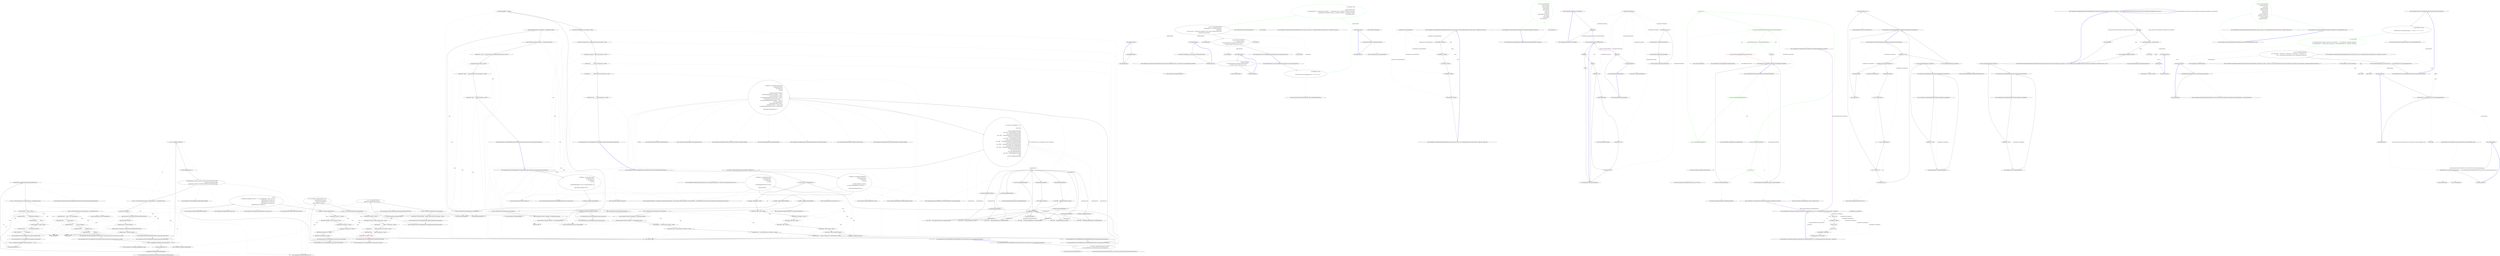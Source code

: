 digraph  {
m1_16 [cluster="CommandLine.Text.HelpText.HelpText(string, string)", file="HelpTextTests.cs", label="Entry CommandLine.Text.HelpText.HelpText(string, string)", span="78-78"];
m1_22 [cluster="CommandLine.Tests.Unit.Text.HelpTextTests.Create_instance_with_options()", file="HelpTextTests.cs", label="Entry CommandLine.Tests.Unit.Text.HelpTextTests.Create_instance_with_options()", span="46-46"];
m1_23 [cluster="CommandLine.Tests.Unit.Text.HelpTextTests.Create_instance_with_options()", file="HelpTextTests.cs", label="var sut = new HelpText { AddDashesToOption = true }\r\n                .AddPreOptionsLine(''pre-options'')\r\n                .AddOptions(new FakeOptions())\r\n                .AddPostOptionsLine(''post-options'')", span="50-53"];
m1_24 [cluster="CommandLine.Tests.Unit.Text.HelpTextTests.Create_instance_with_options()", file="HelpTextTests.cs", label="var lines = sut.ToString().ToNotEmptyLines().TrimStringArray()", span="57-57"];
m1_25 [cluster="CommandLine.Tests.Unit.Text.HelpTextTests.Create_instance_with_options()", file="HelpTextTests.cs", label="Assert.Equal(''pre-options'', lines[0])", span="58-58"];
m1_26 [cluster="CommandLine.Tests.Unit.Text.HelpTextTests.Create_instance_with_options()", file="HelpTextTests.cs", label="Assert.Equal(''--stringvalue    Define a string value here.'', lines[1])", span="59-59"];
m1_27 [cluster="CommandLine.Tests.Unit.Text.HelpTextTests.Create_instance_with_options()", file="HelpTextTests.cs", label="Assert.Equal(''-i               Define a int sequence here.'', lines[2])", span="60-60"];
m1_28 [cluster="CommandLine.Tests.Unit.Text.HelpTextTests.Create_instance_with_options()", file="HelpTextTests.cs", label="Assert.Equal(''-x               Define a boolean or switch value here.'', lines[3])", span="61-61"];
m1_29 [cluster="CommandLine.Tests.Unit.Text.HelpTextTests.Create_instance_with_options()", file="HelpTextTests.cs", label="Assert.Equal(''--help           Display this help screen.'', lines[4])", span="62-62"];
m1_30 [cluster="CommandLine.Tests.Unit.Text.HelpTextTests.Create_instance_with_options()", color=red, community=0, file="HelpTextTests.cs", label="0: Assert.Equal( ''post-options'', lines[5])", span="63-63"];
m1_31 [cluster="CommandLine.Tests.Unit.Text.HelpTextTests.Create_instance_with_options()", file="HelpTextTests.cs", label="Exit CommandLine.Tests.Unit.Text.HelpTextTests.Create_instance_with_options()", span="46-46"];
m1_42 [cluster="CommandLine.Tests.Unit.Text.HelpTextTests.When_help_text_is_longer_than_width_it_will_wrap_around_as_if_in_a_column()", file="HelpTextTests.cs", label="Entry CommandLine.Tests.Unit.Text.HelpTextTests.When_help_text_is_longer_than_width_it_will_wrap_around_as_if_in_a_column()", span="83-83"];
m1_43 [cluster="CommandLine.Tests.Unit.Text.HelpTextTests.When_help_text_is_longer_than_width_it_will_wrap_around_as_if_in_a_column()", file="HelpTextTests.cs", label="var sut = new HelpText(new HeadingInfo(''CommandLine.Tests.dll'', ''1.9.4.131''))", span="87-87"];
m1_44 [cluster="CommandLine.Tests.Unit.Text.HelpTextTests.When_help_text_is_longer_than_width_it_will_wrap_around_as_if_in_a_column()", file="HelpTextTests.cs", label="sut.MaximumDisplayWidth = 40", span="88-88"];
m1_45 [cluster="CommandLine.Tests.Unit.Text.HelpTextTests.When_help_text_is_longer_than_width_it_will_wrap_around_as_if_in_a_column()", file="HelpTextTests.cs", label="sut.AddOptions(new FakeOptionsWithLongDescription())", span="89-89"];
m1_46 [cluster="CommandLine.Tests.Unit.Text.HelpTextTests.When_help_text_is_longer_than_width_it_will_wrap_around_as_if_in_a_column()", file="HelpTextTests.cs", label="var lines = sut.ToString().Split(new[] { Environment.NewLine }, StringSplitOptions.None)", span="92-92"];
m1_47 [cluster="CommandLine.Tests.Unit.Text.HelpTextTests.When_help_text_is_longer_than_width_it_will_wrap_around_as_if_in_a_column()", file="HelpTextTests.cs", label="lines[2].Should().Be(''  v, verbose    This is the description'')", span="93-93"];
m1_48 [cluster="CommandLine.Tests.Unit.Text.HelpTextTests.When_help_text_is_longer_than_width_it_will_wrap_around_as_if_in_a_column()", file="HelpTextTests.cs", label="lines[3].Should().Be(''                of the verbosity to '')", span="95-95"];
m1_49 [cluster="CommandLine.Tests.Unit.Text.HelpTextTests.When_help_text_is_longer_than_width_it_will_wrap_around_as_if_in_a_column()", file="HelpTextTests.cs", label="lines[4].Should().Be(''                test out the wrapping '')", span="96-96"];
m1_50 [cluster="CommandLine.Tests.Unit.Text.HelpTextTests.When_help_text_is_longer_than_width_it_will_wrap_around_as_if_in_a_column()", file="HelpTextTests.cs", label="lines[5].Should().Be(''                capabilities of the '')", span="97-97"];
m1_51 [cluster="CommandLine.Tests.Unit.Text.HelpTextTests.When_help_text_is_longer_than_width_it_will_wrap_around_as_if_in_a_column()", file="HelpTextTests.cs", label="lines[6].Should().Be(''                Help Text.'')", span="98-98"];
m1_52 [cluster="CommandLine.Tests.Unit.Text.HelpTextTests.When_help_text_is_longer_than_width_it_will_wrap_around_as_if_in_a_column()", file="HelpTextTests.cs", label="Exit CommandLine.Tests.Unit.Text.HelpTextTests.When_help_text_is_longer_than_width_it_will_wrap_around_as_if_in_a_column()", span="83-83"];
m1_57 [cluster="CommandLine.Tests.Unit.Text.HelpTextTests.Long_help_text_without_spaces()", file="HelpTextTests.cs", label="Entry CommandLine.Tests.Unit.Text.HelpTextTests.Long_help_text_without_spaces()", span="103-103"];
m1_58 [cluster="CommandLine.Tests.Unit.Text.HelpTextTests.Long_help_text_without_spaces()", file="HelpTextTests.cs", label="var sut = new HelpText(new HeadingInfo(''CommandLine.Tests.dll'', ''1.9.4.131''))", span="107-107"];
m1_59 [cluster="CommandLine.Tests.Unit.Text.HelpTextTests.Long_help_text_without_spaces()", file="HelpTextTests.cs", label="sut.MaximumDisplayWidth = 40", span="108-108"];
m1_60 [cluster="CommandLine.Tests.Unit.Text.HelpTextTests.Long_help_text_without_spaces()", file="HelpTextTests.cs", label="sut.AddOptions(new FakeOptionsWithLongDescriptionAndNoSpaces())", span="109-109"];
m1_61 [cluster="CommandLine.Tests.Unit.Text.HelpTextTests.Long_help_text_without_spaces()", file="HelpTextTests.cs", label="var lines = sut.ToString().Split(new[] { Environment.NewLine }, StringSplitOptions.None)", span="112-112"];
m1_62 [cluster="CommandLine.Tests.Unit.Text.HelpTextTests.Long_help_text_without_spaces()", file="HelpTextTests.cs", label="lines[2].Should().Be(''  v, verbose    Before '')", span="113-113"];
m1_63 [cluster="CommandLine.Tests.Unit.Text.HelpTextTests.Long_help_text_without_spaces()", file="HelpTextTests.cs", label="lines[3].Should().Be(''                012345678901234567890123'')", span="114-114"];
m1_64 [cluster="CommandLine.Tests.Unit.Text.HelpTextTests.Long_help_text_without_spaces()", file="HelpTextTests.cs", label="lines[4].Should().Be(''                After'')", span="115-115"];
m1_65 [cluster="CommandLine.Tests.Unit.Text.HelpTextTests.Long_help_text_without_spaces()", file="HelpTextTests.cs", label="lines[5].Should().Be(''  input-file    Before '')", span="116-116"];
m1_66 [cluster="CommandLine.Tests.Unit.Text.HelpTextTests.Long_help_text_without_spaces()", file="HelpTextTests.cs", label="lines[6].Should().Be(''                012345678901234567890123'')", span="117-117"];
m1_67 [cluster="CommandLine.Tests.Unit.Text.HelpTextTests.Long_help_text_without_spaces()", file="HelpTextTests.cs", label="lines[7].Should().Be(''                456789 After'')", span="118-118"];
m1_68 [cluster="CommandLine.Tests.Unit.Text.HelpTextTests.Long_help_text_without_spaces()", file="HelpTextTests.cs", label="Exit CommandLine.Tests.Unit.Text.HelpTextTests.Long_help_text_without_spaces()", span="103-103"];
m1_174 [cluster="System.Collections.Generic.IEnumerable<TSource>.Concat<TSource>(System.Collections.Generic.IEnumerable<TSource>)", file="HelpTextTests.cs", label="Entry System.Collections.Generic.IEnumerable<TSource>.Concat<TSource>(System.Collections.Generic.IEnumerable<TSource>)", span="0-0"];
m1_149 [cluster="Unk.True", file="HelpTextTests.cs", label="Entry Unk.True", span=""];
m1_99 [cluster="CommandLine.BadFormatTokenError.BadFormatTokenError(string)", file="HelpTextTests.cs", label="Entry CommandLine.BadFormatTokenError.BadFormatTokenError(string)", span="188-188"];
m1_133 [cluster="CommandLine.Tests.Unit.Text.HelpTextTests.Invoke_AutoBuild_for_Options_returns_appropriate_formatted_text()", file="HelpTextTests.cs", label="Entry CommandLine.Tests.Unit.Text.HelpTextTests.Invoke_AutoBuild_for_Options_returns_appropriate_formatted_text()", span="209-209"];
m1_134 [cluster="CommandLine.Tests.Unit.Text.HelpTextTests.Invoke_AutoBuild_for_Options_returns_appropriate_formatted_text()", file="HelpTextTests.cs", label="var fakeResult = new ParserResult<FakeOptions>(\r\n                ParserResultType.Options,\r\n                new FakeOptions(),\r\n                new Error[]\r\n                    {\r\n                        new BadFormatTokenError(''badtoken''),\r\n                        new SequenceOutOfRangeError(new NameInfo(''i'', ''''))\r\n                    },\r\n                Maybe.Nothing<IEnumerable<Type>>())", span="212-220"];
m1_135 [cluster="CommandLine.Tests.Unit.Text.HelpTextTests.Invoke_AutoBuild_for_Options_returns_appropriate_formatted_text()", file="HelpTextTests.cs", label="var helpText = HelpText.AutoBuild(fakeResult)", span="223-223"];
m1_136 [cluster="CommandLine.Tests.Unit.Text.HelpTextTests.Invoke_AutoBuild_for_Options_returns_appropriate_formatted_text()", file="HelpTextTests.cs", label="var lines = helpText.ToString().ToNotEmptyLines().TrimStringArray()", span="226-226"];
m1_137 [cluster="CommandLine.Tests.Unit.Text.HelpTextTests.Invoke_AutoBuild_for_Options_returns_appropriate_formatted_text()", file="HelpTextTests.cs", label="Assert.True(lines[0].StartsWith(''CommandLine'', StringComparison.Ordinal))", span="228-228"];
m1_138 [cluster="CommandLine.Tests.Unit.Text.HelpTextTests.Invoke_AutoBuild_for_Options_returns_appropriate_formatted_text()", file="HelpTextTests.cs", label="Assert.True(lines[1].StartsWith(''Copyright (c)'', StringComparison.Ordinal))", span="229-229"];
m1_139 [cluster="CommandLine.Tests.Unit.Text.HelpTextTests.Invoke_AutoBuild_for_Options_returns_appropriate_formatted_text()", file="HelpTextTests.cs", label="Assert.Equal(''ERROR(S):'', lines[2])", span="230-230"];
m1_140 [cluster="CommandLine.Tests.Unit.Text.HelpTextTests.Invoke_AutoBuild_for_Options_returns_appropriate_formatted_text()", file="HelpTextTests.cs", label="Assert.Equal(''Token 'badtoken' is not recognized.'', lines[3])", span="231-231"];
m1_141 [cluster="CommandLine.Tests.Unit.Text.HelpTextTests.Invoke_AutoBuild_for_Options_returns_appropriate_formatted_text()", file="HelpTextTests.cs", label="Assert.Equal(''A sequence option 'i' is defined with few items than required.'', lines[4])", span="232-232"];
m1_142 [cluster="CommandLine.Tests.Unit.Text.HelpTextTests.Invoke_AutoBuild_for_Options_returns_appropriate_formatted_text()", file="HelpTextTests.cs", label="Assert.Equal(''--stringvalue    Define a string value here.'', lines[5])", span="233-233"];
m1_143 [cluster="CommandLine.Tests.Unit.Text.HelpTextTests.Invoke_AutoBuild_for_Options_returns_appropriate_formatted_text()", file="HelpTextTests.cs", label="Assert.Equal(''-i               Define a int sequence here.'', lines[6])", span="234-234"];
m1_144 [cluster="CommandLine.Tests.Unit.Text.HelpTextTests.Invoke_AutoBuild_for_Options_returns_appropriate_formatted_text()", file="HelpTextTests.cs", label="Assert.Equal(''-x               Define a boolean or switch value here.'', lines[7])", span="235-235"];
m1_145 [cluster="CommandLine.Tests.Unit.Text.HelpTextTests.Invoke_AutoBuild_for_Options_returns_appropriate_formatted_text()", file="HelpTextTests.cs", label="Assert.Equal(''--help           Display this help screen.'', lines[8])", span="236-236"];
m1_146 [cluster="CommandLine.Tests.Unit.Text.HelpTextTests.Invoke_AutoBuild_for_Options_returns_appropriate_formatted_text()", file="HelpTextTests.cs", label="Exit CommandLine.Tests.Unit.Text.HelpTextTests.Invoke_AutoBuild_for_Options_returns_appropriate_formatted_text()", span="209-209"];
m1_148 [cluster="string.StartsWith(string, System.StringComparison)", file="HelpTextTests.cs", label="Entry string.StartsWith(string, System.StringComparison)", span="0-0"];
m1_103 [cluster="CommandLine.MissingRequiredOptionError.MissingRequiredOptionError(CommandLine.NameInfo)", file="HelpTextTests.cs", label="Entry CommandLine.MissingRequiredOptionError.MissingRequiredOptionError(CommandLine.NameInfo)", span="283-283"];
m1_161 [cluster="CommandLine.Tests.Unit.Text.HelpTextTests.Invoke_AutoBuild_for_Verbs_with_unknown_verb_returns_appropriate_formatted_text()", file="HelpTextTests.cs", label="Entry CommandLine.Tests.Unit.Text.HelpTextTests.Invoke_AutoBuild_for_Verbs_with_unknown_verb_returns_appropriate_formatted_text()", span="269-269"];
m1_162 [cluster="CommandLine.Tests.Unit.Text.HelpTextTests.Invoke_AutoBuild_for_Verbs_with_unknown_verb_returns_appropriate_formatted_text()", file="HelpTextTests.cs", label="var verbTypes = Enumerable.Empty<Type>().Concat(\r\n                new[] { typeof(AddOptions), typeof(CommitOptions), typeof(CloneOptions) })", span="272-273"];
m1_163 [cluster="CommandLine.Tests.Unit.Text.HelpTextTests.Invoke_AutoBuild_for_Verbs_with_unknown_verb_returns_appropriate_formatted_text()", file="HelpTextTests.cs", label="var fakeResult = new ParserResult<object>(\r\n                ParserResultType.Verbs,\r\n                new NullInstance(),\r\n                new Error[]\r\n                    {\r\n                        new HelpVerbRequestedError(null, null, false)\r\n                    },\r\n                Maybe.Just(verbTypes))", span="274-281"];
m1_164 [cluster="CommandLine.Tests.Unit.Text.HelpTextTests.Invoke_AutoBuild_for_Verbs_with_unknown_verb_returns_appropriate_formatted_text()", file="HelpTextTests.cs", label="var helpText = HelpText.AutoBuild(fakeResult)", span="284-284"];
m1_165 [cluster="CommandLine.Tests.Unit.Text.HelpTextTests.Invoke_AutoBuild_for_Verbs_with_unknown_verb_returns_appropriate_formatted_text()", file="HelpTextTests.cs", label="var lines = helpText.ToString().ToNotEmptyLines().TrimStringArray()", span="287-287"];
m1_166 [cluster="CommandLine.Tests.Unit.Text.HelpTextTests.Invoke_AutoBuild_for_Verbs_with_unknown_verb_returns_appropriate_formatted_text()", file="HelpTextTests.cs", label="Assert.True(lines[0].StartsWith(''CommandLine'', StringComparison.Ordinal))", span="289-289"];
m1_167 [cluster="CommandLine.Tests.Unit.Text.HelpTextTests.Invoke_AutoBuild_for_Verbs_with_unknown_verb_returns_appropriate_formatted_text()", file="HelpTextTests.cs", label="Assert.True(lines[1].StartsWith(''Copyright (c)'', StringComparison.Ordinal))", span="290-290"];
m1_168 [cluster="CommandLine.Tests.Unit.Text.HelpTextTests.Invoke_AutoBuild_for_Verbs_with_unknown_verb_returns_appropriate_formatted_text()", file="HelpTextTests.cs", label="Assert.Equal(''add       Add file contents to the index.'', lines[2])", span="291-291"];
m1_169 [cluster="CommandLine.Tests.Unit.Text.HelpTextTests.Invoke_AutoBuild_for_Verbs_with_unknown_verb_returns_appropriate_formatted_text()", file="HelpTextTests.cs", label="Assert.Equal(''commit    Record changes to the repository.'', lines[3])", span="292-292"];
m1_170 [cluster="CommandLine.Tests.Unit.Text.HelpTextTests.Invoke_AutoBuild_for_Verbs_with_unknown_verb_returns_appropriate_formatted_text()", file="HelpTextTests.cs", label="Assert.Equal(''clone     Clone a repository into a new directory.'', lines[4])", span="293-293"];
m1_171 [cluster="CommandLine.Tests.Unit.Text.HelpTextTests.Invoke_AutoBuild_for_Verbs_with_unknown_verb_returns_appropriate_formatted_text()", file="HelpTextTests.cs", label="Assert.Equal(''help      Display more information on a specific command.'', lines[5])", span="294-294"];
m1_172 [cluster="CommandLine.Tests.Unit.Text.HelpTextTests.Invoke_AutoBuild_for_Verbs_with_unknown_verb_returns_appropriate_formatted_text()", file="HelpTextTests.cs", label="Exit CommandLine.Tests.Unit.Text.HelpTextTests.Invoke_AutoBuild_for_Verbs_with_unknown_verb_returns_appropriate_formatted_text()", span="269-269"];
m1_70 [cluster="CommandLine.Tests.Unit.Text.HelpTextTests.Long_pre_and_post_lines_without_spaces()", file="HelpTextTests.cs", label="Entry CommandLine.Tests.Unit.Text.HelpTextTests.Long_pre_and_post_lines_without_spaces()", span="123-123"];
m1_71 [cluster="CommandLine.Tests.Unit.Text.HelpTextTests.Long_pre_and_post_lines_without_spaces()", file="HelpTextTests.cs", label="var sut = new HelpText(''Heading Info.'')", span="127-127"];
m1_72 [cluster="CommandLine.Tests.Unit.Text.HelpTextTests.Long_pre_and_post_lines_without_spaces()", file="HelpTextTests.cs", label="sut.MaximumDisplayWidth = 40", span="128-128"];
m1_73 [cluster="CommandLine.Tests.Unit.Text.HelpTextTests.Long_pre_and_post_lines_without_spaces()", file="HelpTextTests.cs", label="sut.AddPreOptionsLine(''Before 0123456789012345678901234567890123456789012 After'')\r\n                .AddOptions(new FakeOptionsForHelp())\r\n                .AddPostOptionsLine(''Before 0123456789012345678901234567890123456789 After'')", span="129-131"];
m1_74 [cluster="CommandLine.Tests.Unit.Text.HelpTextTests.Long_pre_and_post_lines_without_spaces()", file="HelpTextTests.cs", label="var lines = sut.ToString().Split(new string[] { Environment.NewLine }, StringSplitOptions.None)", span="134-134"];
m1_75 [cluster="CommandLine.Tests.Unit.Text.HelpTextTests.Long_pre_and_post_lines_without_spaces()", file="HelpTextTests.cs", label="lines[1].Should().Be(''Before '')", span="135-135"];
m1_76 [cluster="CommandLine.Tests.Unit.Text.HelpTextTests.Long_pre_and_post_lines_without_spaces()", file="HelpTextTests.cs", label="lines[2].Should().Be(''0123456789012345678901234567890123456789'')", span="136-136"];
m1_77 [cluster="CommandLine.Tests.Unit.Text.HelpTextTests.Long_pre_and_post_lines_without_spaces()", file="HelpTextTests.cs", label="lines[3].Should().Be(''012 After'')", span="137-137"];
m1_78 [cluster="CommandLine.Tests.Unit.Text.HelpTextTests.Long_pre_and_post_lines_without_spaces()", file="HelpTextTests.cs", label="lines[lines.Length - 3].Should().Be(''Before '')", span="138-138"];
m1_79 [cluster="CommandLine.Tests.Unit.Text.HelpTextTests.Long_pre_and_post_lines_without_spaces()", file="HelpTextTests.cs", label="lines[lines.Length - 2].Should().Be(''0123456789012345678901234567890123456789'')", span="139-139"];
m1_80 [cluster="CommandLine.Tests.Unit.Text.HelpTextTests.Long_pre_and_post_lines_without_spaces()", file="HelpTextTests.cs", label="lines[lines.Length - 1].Should().Be('' After'')", span="140-140"];
m1_81 [cluster="CommandLine.Tests.Unit.Text.HelpTextTests.Long_pre_and_post_lines_without_spaces()", file="HelpTextTests.cs", label="Exit CommandLine.Tests.Unit.Text.HelpTextTests.Long_pre_and_post_lines_without_spaces()", span="123-123"];
m1_0 [cluster="CommandLine.Tests.Unit.Text.HelpTextTests.Create_empty_instance()", file="HelpTextTests.cs", label="Entry CommandLine.Tests.Unit.Text.HelpTextTests.Create_empty_instance()", span="16-16"];
m1_1 [cluster="CommandLine.Tests.Unit.Text.HelpTextTests.Create_empty_instance()", file="HelpTextTests.cs", label="Assert.Equal(string.Empty, new HelpText().ToString())", span="18-18"];
m1_2 [cluster="CommandLine.Tests.Unit.Text.HelpTextTests.Create_empty_instance()", file="HelpTextTests.cs", label="Exit CommandLine.Tests.Unit.Text.HelpTextTests.Create_empty_instance()", span="16-16"];
m1_111 [cluster="CommandLine.Text.HelpText.RenderParsingErrorsText<T>(CommandLine.ParserResult<T>, System.Func<CommandLine.Error, string>, int)", file="HelpTextTests.cs", label="Entry CommandLine.Text.HelpText.RenderParsingErrorsText<T>(CommandLine.ParserResult<T>, System.Func<CommandLine.Error, string>, int)", span="389-389"];
m1_132 [cluster="System.InvalidOperationException.InvalidOperationException()", file="HelpTextTests.cs", label="Entry System.InvalidOperationException.InvalidOperationException()", span="0-0"];
m1_173 [cluster="System.Linq.Enumerable.Empty<TResult>()", file="HelpTextTests.cs", label="Entry System.Linq.Enumerable.Empty<TResult>()", span="0-0"];
m1_107 [cluster="CommandLine.BadVerbSelectedError.BadVerbSelectedError(string)", file="HelpTextTests.cs", label="Entry CommandLine.BadVerbSelectedError.BadVerbSelectedError(string)", span="327-327"];
m1_3 [cluster="CommandLine.Text.HelpText.HelpText()", file="HelpTextTests.cs", label="Entry CommandLine.Text.HelpText.HelpText()", span="32-32"];
m1_35 [cluster="CommandLine.Tests.Unit.Text.HelpTextTests.When_defined_MetaValue_should_be_rendered()", file="HelpTextTests.cs", label="Entry CommandLine.Tests.Unit.Text.HelpTextTests.When_defined_MetaValue_should_be_rendered()", span="68-68"];
m1_36 [cluster="CommandLine.Tests.Unit.Text.HelpTextTests.When_defined_MetaValue_should_be_rendered()", file="HelpTextTests.cs", label="var sut = new HelpText(''Meta Value.'')\r\n                .AddOptions(new FakeOptionsWithMetaValue())", span="72-73"];
m1_37 [cluster="CommandLine.Tests.Unit.Text.HelpTextTests.When_defined_MetaValue_should_be_rendered()", file="HelpTextTests.cs", label="var lines = sut.ToString().ToNotEmptyLines().TrimStringArray()", span="76-76"];
m1_38 [cluster="CommandLine.Tests.Unit.Text.HelpTextTests.When_defined_MetaValue_should_be_rendered()", file="HelpTextTests.cs", label="Assert.Equal(''i FILE, input-file=FILE    Required. Specify input FILE to be processed.'', lines[2])", span="78-78"];
m1_39 [cluster="CommandLine.Tests.Unit.Text.HelpTextTests.When_defined_MetaValue_should_be_rendered()", file="HelpTextTests.cs", label="Exit CommandLine.Tests.Unit.Text.HelpTextTests.When_defined_MetaValue_should_be_rendered()", span="68-68"];
m1_19 [cluster="CommandLine.Text.HelpText.AddPreOptionsLine(string)", file="HelpTextTests.cs", label="Entry CommandLine.Text.HelpText.AddPreOptionsLine(string)", span="313-313"];
m1_97 [cluster="CommandLine.ParserResult<T>.ParserResult(CommandLine.ParserResultType, T, System.Collections.Generic.IEnumerable<CommandLine.Error>, CommandLine.Infrastructure.Maybe<System.Collections.Generic.IEnumerable<System.Type>>)", file="HelpTextTests.cs", label="Entry CommandLine.ParserResult<T>.ParserResult(CommandLine.ParserResultType, T, System.Collections.Generic.IEnumerable<CommandLine.Error>, CommandLine.Infrastructure.Maybe<System.Collections.Generic.IEnumerable<System.Type>>)", span="23-23"];
m1_109 [cluster="CommandLine.HelpVerbRequestedError.HelpVerbRequestedError(string, System.Type, bool)", file="HelpTextTests.cs", label="Entry CommandLine.HelpVerbRequestedError.HelpVerbRequestedError(string, System.Type, bool)", span="353-353"];
m1_41 [cluster="CommandLine.Tests.Fakes.FakeOptionsWithMetaValue.FakeOptionsWithMetaValue()", file="HelpTextTests.cs", label="Entry CommandLine.Tests.Fakes.FakeOptionsWithMetaValue.FakeOptionsWithMetaValue()", span="4-4"];
m1_105 [cluster="CommandLine.SequenceOutOfRangeError.SequenceOutOfRangeError(CommandLine.NameInfo)", file="HelpTextTests.cs", label="Entry CommandLine.SequenceOutOfRangeError.SequenceOutOfRangeError(CommandLine.NameInfo)", span="316-316"];
m1_112 [cluster="lambda expression", file="HelpTextTests.cs", label="Entry lambda expression", span="166-189"];
m1_113 [cluster="lambda expression", file="HelpTextTests.cs", label="err.Tag", span="168-168"];
m1_115 [cluster="lambda expression", file="HelpTextTests.cs", label="return ''ERR '' + ((BadFormatTokenError)err).Token;", span="171-171"];
m1_117 [cluster="lambda expression", file="HelpTextTests.cs", label="return ''ERR '' + ((MissingValueOptionError)err).NameInfo.NameText;", span="173-173"];
m1_119 [cluster="lambda expression", file="HelpTextTests.cs", label="return ''ERR '' + ((UnknownOptionError)err).Token;", span="175-175"];
m1_121 [cluster="lambda expression", file="HelpTextTests.cs", label="return ''ERR '' + ((MissingRequiredOptionError)err).NameInfo.NameText;", span="177-177"];
m1_123 [cluster="lambda expression", file="HelpTextTests.cs", label="return ''ERR '' + ((MutuallyExclusiveSetError)err).NameInfo.NameText;", span="179-179"];
m1_125 [cluster="lambda expression", file="HelpTextTests.cs", label="return ''ERR '' + ((SequenceOutOfRangeError)err).NameInfo.NameText;", span="181-181"];
m1_129 [cluster="lambda expression", file="HelpTextTests.cs", label="return ''ERR '' + ((BadVerbSelectedError)err).Token;", span="185-185"];
m1_114 [cluster="lambda expression", file="HelpTextTests.cs", label="ErrorType.BadFormatTokenError", span="170-170"];
m1_116 [cluster="lambda expression", file="HelpTextTests.cs", label="ErrorType.MissingValueOptionError", span="172-172"];
m1_118 [cluster="lambda expression", file="HelpTextTests.cs", label="ErrorType.UnknownOptionError", span="174-174"];
m1_120 [cluster="lambda expression", file="HelpTextTests.cs", label="ErrorType.MissingRequiredOptionError", span="176-176"];
m1_122 [cluster="lambda expression", file="HelpTextTests.cs", label="ErrorType.MutuallyExclusiveSetError", span="178-178"];
m1_124 [cluster="lambda expression", file="HelpTextTests.cs", label="ErrorType.SequenceOutOfRangeError", span="180-180"];
m1_126 [cluster="lambda expression", file="HelpTextTests.cs", label="ErrorType.NoVerbSelectedError", span="182-182"];
m1_128 [cluster="lambda expression", file="HelpTextTests.cs", label="ErrorType.BadVerbSelectedError", span="184-184"];
m1_130 [cluster="lambda expression", file="HelpTextTests.cs", label="throw new InvalidOperationException();", span="187-187"];
m1_127 [cluster="lambda expression", file="HelpTextTests.cs", label="return ''ERR no-verb-selected'';", span="183-183"];
m1_131 [cluster="lambda expression", file="HelpTextTests.cs", label="Exit lambda expression", span="166-189"];
m1_40 [cluster="CommandLine.Text.HelpText.HelpText(string)", file="HelpTextTests.cs", label="Entry CommandLine.Text.HelpText.HelpText(string)", span="55-55"];
m1_100 [cluster="CommandLine.MissingValueOptionError.MissingValueOptionError(CommandLine.NameInfo)", file="HelpTextTests.cs", label="Entry CommandLine.MissingValueOptionError.MissingValueOptionError(CommandLine.NameInfo)", span="261-261"];
m1_55 [cluster="Unk.Should", file="HelpTextTests.cs", label="Entry Unk.Should", span=""];
m1_56 [cluster="Unk.Be", file="HelpTextTests.cs", label="Entry Unk.Be", span=""];
m1_4 [cluster="CommandLine.Text.HelpText.ToString()", file="HelpTextTests.cs", label="Entry CommandLine.Text.HelpText.ToString()", span="417-417"];
m1_33 [cluster="CommandLine.Text.HelpText.AddOptions<T>(T)", file="HelpTextTests.cs", label="Entry CommandLine.Text.HelpText.AddOptions<T>(T)", span="333-333"];
m1_175 [cluster="CommandLine.Infrastructure.Maybe.Just<T>(T)", file="HelpTextTests.cs", label="Entry CommandLine.Infrastructure.Maybe.Just<T>(T)", span="71-71"];
m1_82 [cluster="CommandLine.Tests.Fakes.FakeOptionsForHelp.FakeOptionsForHelp()", file="HelpTextTests.cs", label="Entry CommandLine.Tests.Fakes.FakeOptionsForHelp.FakeOptionsForHelp()", span="4-4"];
m1_106 [cluster="CommandLine.NoVerbSelectedError.NoVerbSelectedError()", file="HelpTextTests.cs", label="Entry CommandLine.NoVerbSelectedError.NoVerbSelectedError()", span="391-391"];
m1_17 [cluster="CommandLine.Text.HeadingInfo.HeadingInfo(string, string)", file="HelpTextTests.cs", label="Entry CommandLine.Text.HeadingInfo.HeadingInfo(string, string)", span="37-37"];
m1_69 [cluster="CommandLine.Tests.Fakes.FakeOptionsWithLongDescriptionAndNoSpaces.FakeOptionsWithLongDescriptionAndNoSpaces()", file="HelpTextTests.cs", label="Entry CommandLine.Tests.Fakes.FakeOptionsWithLongDescriptionAndNoSpaces.FakeOptionsWithLongDescriptionAndNoSpaces()", span="31-31"];
m1_102 [cluster="CommandLine.UnknownOptionError.UnknownOptionError(string)", file="HelpTextTests.cs", label="Entry CommandLine.UnknownOptionError.UnknownOptionError(string)", span="272-272"];
m1_18 [cluster="CommandLine.Text.CopyrightInfo.CopyrightInfo(bool, string, params int[])", file="HelpTextTests.cs", label="Entry CommandLine.Text.CopyrightInfo.CopyrightInfo(bool, string, params int[])", span="59-59"];
m1_147 [cluster="CommandLine.Text.HelpText.AutoBuild<T>(CommandLine.ParserResult<T>)", file="HelpTextTests.cs", label="Entry CommandLine.Text.HelpText.AutoBuild<T>(CommandLine.ParserResult<T>)", span="242-242"];
m1_20 [cluster="CommandLine.Text.HelpText.AddPostOptionsLine(string)", file="HelpTextTests.cs", label="Entry CommandLine.Text.HelpText.AddPostOptionsLine(string)", span="323-323"];
m1_104 [cluster="CommandLine.MutuallyExclusiveSetError.MutuallyExclusiveSetError(CommandLine.NameInfo)", file="HelpTextTests.cs", label="Entry CommandLine.MutuallyExclusiveSetError.MutuallyExclusiveSetError(CommandLine.NameInfo)", span="294-294"];
m1_21 [cluster="string.ToNotEmptyLines()", file="HelpTextTests.cs", label="Entry string.ToNotEmptyLines()", span="9-9"];
m1_98 [cluster="CommandLine.NullInstance.NullInstance()", file="HelpTextTests.cs", label="Entry CommandLine.NullInstance.NullInstance()", span="9-9"];
m1_110 [cluster="CommandLine.Infrastructure.Maybe.Nothing<T>()", file="HelpTextTests.cs", label="Entry CommandLine.Infrastructure.Maybe.Nothing<T>()", span="66-66"];
m1_101 [cluster="CommandLine.NameInfo.NameInfo(string, string)", file="HelpTextTests.cs", label="Entry CommandLine.NameInfo.NameInfo(string, string)", span="20-20"];
m1_32 [cluster="CommandLine.Tests.Fakes.FakeOptions.FakeOptions()", file="HelpTextTests.cs", label="Entry CommandLine.Tests.Fakes.FakeOptions.FakeOptions()", span="6-6"];
m1_6 [cluster="CommandLine.Tests.Unit.Text.HelpTextTests.Create_instance_without_options()", file="HelpTextTests.cs", label="Entry CommandLine.Tests.Unit.Text.HelpTextTests.Create_instance_without_options()", span="22-22"];
m1_7 [cluster="CommandLine.Tests.Unit.Text.HelpTextTests.Create_instance_without_options()", file="HelpTextTests.cs", label="var sut =\r\n                new HelpText(new HeadingInfo(''Unit-tests'', ''2.0''), new CopyrightInfo(true, ''Author'', 2005, 2013))\r\n                    .AddPreOptionsLine(''pre-options line 1'')\r\n                    .AddPreOptionsLine(''pre-options line 2'')\r\n                    .AddPostOptionsLine(''post-options line 1'')\r\n                    .AddPostOptionsLine(''post-options line 2'')", span="26-31"];
m1_8 [cluster="CommandLine.Tests.Unit.Text.HelpTextTests.Create_instance_without_options()", file="HelpTextTests.cs", label="var lines = sut.ToString().ToNotEmptyLines()", span="34-34"];
m1_9 [cluster="CommandLine.Tests.Unit.Text.HelpTextTests.Create_instance_without_options()", file="HelpTextTests.cs", label="Assert.Equal(''Unit-tests 2.0'', lines[0])", span="36-36"];
m1_10 [cluster="CommandLine.Tests.Unit.Text.HelpTextTests.Create_instance_without_options()", file="HelpTextTests.cs", label="Assert.Equal(''Copyright (C) 2005 - 2013 Author'', lines[1])", span="37-37"];
m1_11 [cluster="CommandLine.Tests.Unit.Text.HelpTextTests.Create_instance_without_options()", file="HelpTextTests.cs", label="Assert.Equal(''pre-options line 1'', lines[2])", span="38-38"];
m1_12 [cluster="CommandLine.Tests.Unit.Text.HelpTextTests.Create_instance_without_options()", file="HelpTextTests.cs", label="Assert.Equal(''pre-options line 2'', lines[3])", span="39-39"];
m1_13 [cluster="CommandLine.Tests.Unit.Text.HelpTextTests.Create_instance_without_options()", file="HelpTextTests.cs", label="Assert.Equal(''post-options line 1'', lines[4])", span="40-40"];
m1_14 [cluster="CommandLine.Tests.Unit.Text.HelpTextTests.Create_instance_without_options()", file="HelpTextTests.cs", label="Assert.Equal(''post-options line 2'', lines[5])", span="41-41"];
m1_15 [cluster="CommandLine.Tests.Unit.Text.HelpTextTests.Create_instance_without_options()", file="HelpTextTests.cs", label="Exit CommandLine.Tests.Unit.Text.HelpTextTests.Create_instance_without_options()", span="22-22"];
m1_83 [cluster="CommandLine.Tests.Unit.Text.HelpTextTests.Invoking_RenderParsingErrorsText_returns_appropriate_formatted_text()", file="HelpTextTests.cs", label="Entry CommandLine.Tests.Unit.Text.HelpTextTests.Invoking_RenderParsingErrorsText_returns_appropriate_formatted_text()", span="146-146"];
m1_84 [cluster="CommandLine.Tests.Unit.Text.HelpTextTests.Invoking_RenderParsingErrorsText_returns_appropriate_formatted_text()", file="HelpTextTests.cs", label="var fakeResult = new ParserResult<NullInstance>(\r\n                ParserResultType.Options,\r\n                new NullInstance(),\r\n                new Error[]\r\n                    {\r\n                        new BadFormatTokenError(''badtoken''),\r\n                        new MissingValueOptionError(new NameInfo(''x'', ''switch'')),\r\n                        new UnknownOptionError(''unknown''),\r\n                        new MissingRequiredOptionError(new NameInfo('''', ''missing'')),\r\n                        new MutuallyExclusiveSetError(new NameInfo(''z'', '''')),\r\n                        new SequenceOutOfRangeError(new NameInfo(''s'', ''sequence'')),\r\n                        new NoVerbSelectedError(),\r\n                        new BadVerbSelectedError(''badverb''),\r\n                        new HelpRequestedError(), // should be ignored\r\n                        new HelpVerbRequestedError(null, null, false), // should be ignored \r\n                    },\r\n                Maybe.Nothing<IEnumerable<Type>>())", span="149-165"];
m1_85 [cluster="CommandLine.Tests.Unit.Text.HelpTextTests.Invoking_RenderParsingErrorsText_returns_appropriate_formatted_text()", file="HelpTextTests.cs", label="Func<Error, string> fakeRenderer = err =>\r\n                {\r\n                    switch (err.Tag)\r\n                    {\r\n                        case ErrorType.BadFormatTokenError:\r\n                            return ''ERR '' + ((BadFormatTokenError)err).Token;\r\n                        case ErrorType.MissingValueOptionError:\r\n                            return ''ERR '' + ((MissingValueOptionError)err).NameInfo.NameText;\r\n                        case ErrorType.UnknownOptionError:\r\n                            return ''ERR '' + ((UnknownOptionError)err).Token;\r\n                        case ErrorType.MissingRequiredOptionError:\r\n                            return ''ERR '' + ((MissingRequiredOptionError)err).NameInfo.NameText;\r\n                        case ErrorType.MutuallyExclusiveSetError:\r\n                            return ''ERR '' + ((MutuallyExclusiveSetError)err).NameInfo.NameText;\r\n                        case ErrorType.SequenceOutOfRangeError:\r\n                            return ''ERR '' + ((SequenceOutOfRangeError)err).NameInfo.NameText;\r\n                        case ErrorType.NoVerbSelectedError:\r\n                            return ''ERR no-verb-selected'';\r\n                        case ErrorType.BadVerbSelectedError:\r\n                            return ''ERR '' + ((BadVerbSelectedError)err).Token;\r\n                        default:\r\n                            throw new InvalidOperationException();\r\n                    }\r\n                }", span="166-189"];
m1_86 [cluster="CommandLine.Tests.Unit.Text.HelpTextTests.Invoking_RenderParsingErrorsText_returns_appropriate_formatted_text()", file="HelpTextTests.cs", label="var errorsText = HelpText.RenderParsingErrorsText(fakeResult, fakeRenderer, 2)", span="192-192"];
m1_87 [cluster="CommandLine.Tests.Unit.Text.HelpTextTests.Invoking_RenderParsingErrorsText_returns_appropriate_formatted_text()", file="HelpTextTests.cs", label="var lines = errorsText.ToNotEmptyLines()", span="195-195"];
m1_88 [cluster="CommandLine.Tests.Unit.Text.HelpTextTests.Invoking_RenderParsingErrorsText_returns_appropriate_formatted_text()", file="HelpTextTests.cs", label="Assert.Equal(''  ERR badtoken'', lines[0])", span="197-197"];
m1_89 [cluster="CommandLine.Tests.Unit.Text.HelpTextTests.Invoking_RenderParsingErrorsText_returns_appropriate_formatted_text()", file="HelpTextTests.cs", label="Assert.Equal(''  ERR x, switch'', lines[1])", span="198-198"];
m1_90 [cluster="CommandLine.Tests.Unit.Text.HelpTextTests.Invoking_RenderParsingErrorsText_returns_appropriate_formatted_text()", file="HelpTextTests.cs", label="Assert.Equal(''  ERR unknown'', lines[2])", span="199-199"];
m1_91 [cluster="CommandLine.Tests.Unit.Text.HelpTextTests.Invoking_RenderParsingErrorsText_returns_appropriate_formatted_text()", file="HelpTextTests.cs", label="Assert.Equal(''  ERR missing'', lines[3])", span="200-200"];
m1_92 [cluster="CommandLine.Tests.Unit.Text.HelpTextTests.Invoking_RenderParsingErrorsText_returns_appropriate_formatted_text()", file="HelpTextTests.cs", label="Assert.Equal(''  ERR z'', lines[4])", span="201-201"];
m1_93 [cluster="CommandLine.Tests.Unit.Text.HelpTextTests.Invoking_RenderParsingErrorsText_returns_appropriate_formatted_text()", file="HelpTextTests.cs", label="Assert.Equal(''  ERR s, sequence'', lines[5])", span="202-202"];
m1_94 [cluster="CommandLine.Tests.Unit.Text.HelpTextTests.Invoking_RenderParsingErrorsText_returns_appropriate_formatted_text()", file="HelpTextTests.cs", label="Assert.Equal(''  ERR no-verb-selected'', lines[6])", span="203-203"];
m1_95 [cluster="CommandLine.Tests.Unit.Text.HelpTextTests.Invoking_RenderParsingErrorsText_returns_appropriate_formatted_text()", file="HelpTextTests.cs", label="Assert.Equal(''  ERR badverb'', lines[7])", span="204-204"];
m1_96 [cluster="CommandLine.Tests.Unit.Text.HelpTextTests.Invoking_RenderParsingErrorsText_returns_appropriate_formatted_text()", file="HelpTextTests.cs", label="Exit CommandLine.Tests.Unit.Text.HelpTextTests.Invoking_RenderParsingErrorsText_returns_appropriate_formatted_text()", span="146-146"];
m1_150 [cluster="CommandLine.Tests.Unit.Text.HelpTextTests.Invoke_AutoBuild_for_Verbs_with_specific_verb_returns_appropriate_formatted_text()", file="HelpTextTests.cs", label="Entry CommandLine.Tests.Unit.Text.HelpTextTests.Invoke_AutoBuild_for_Verbs_with_specific_verb_returns_appropriate_formatted_text()", span="241-241"];
m1_151 [cluster="CommandLine.Tests.Unit.Text.HelpTextTests.Invoke_AutoBuild_for_Verbs_with_specific_verb_returns_appropriate_formatted_text()", file="HelpTextTests.cs", label="var fakeResult = new ParserResult<object>(\r\n                ParserResultType.Verbs,\r\n                new NullInstance(),\r\n                new Error[]\r\n                    {\r\n                        new HelpVerbRequestedError(''commit'', typeof(CommitOptions), true)\r\n                    },\r\n                Maybe.Nothing<IEnumerable<Type>>())", span="244-251"];
m1_152 [cluster="CommandLine.Tests.Unit.Text.HelpTextTests.Invoke_AutoBuild_for_Verbs_with_specific_verb_returns_appropriate_formatted_text()", file="HelpTextTests.cs", label="var helpText = HelpText.AutoBuild(fakeResult)", span="254-254"];
m1_153 [cluster="CommandLine.Tests.Unit.Text.HelpTextTests.Invoke_AutoBuild_for_Verbs_with_specific_verb_returns_appropriate_formatted_text()", file="HelpTextTests.cs", label="var lines = helpText.ToString().ToNotEmptyLines().TrimStringArray()", span="257-257"];
m1_154 [cluster="CommandLine.Tests.Unit.Text.HelpTextTests.Invoke_AutoBuild_for_Verbs_with_specific_verb_returns_appropriate_formatted_text()", file="HelpTextTests.cs", label="Assert.True(lines[0].StartsWith(''CommandLine'', StringComparison.Ordinal))", span="259-259"];
m1_155 [cluster="CommandLine.Tests.Unit.Text.HelpTextTests.Invoke_AutoBuild_for_Verbs_with_specific_verb_returns_appropriate_formatted_text()", file="HelpTextTests.cs", label="Assert.True(lines[1].StartsWith(''Copyright (c)'', StringComparison.Ordinal))", span="260-260"];
m1_156 [cluster="CommandLine.Tests.Unit.Text.HelpTextTests.Invoke_AutoBuild_for_Verbs_with_specific_verb_returns_appropriate_formatted_text()", file="HelpTextTests.cs", label="Assert.Equal(''-p, --patch    Use the interactive patch selection interface to chose which'', lines[2])", span="261-261"];
m1_157 [cluster="CommandLine.Tests.Unit.Text.HelpTextTests.Invoke_AutoBuild_for_Verbs_with_specific_verb_returns_appropriate_formatted_text()", file="HelpTextTests.cs", label="Assert.Equal(''changes to commit.'', lines[3])", span="262-262"];
m1_158 [cluster="CommandLine.Tests.Unit.Text.HelpTextTests.Invoke_AutoBuild_for_Verbs_with_specific_verb_returns_appropriate_formatted_text()", file="HelpTextTests.cs", label="Assert.Equal(''--amend        Used to amend the tip of the current branch.'', lines[4])", span="263-263"];
m1_159 [cluster="CommandLine.Tests.Unit.Text.HelpTextTests.Invoke_AutoBuild_for_Verbs_with_specific_verb_returns_appropriate_formatted_text()", file="HelpTextTests.cs", label="Assert.Equal(''--help         Display this help screen.'', lines[5])", span="264-264"];
m1_160 [cluster="CommandLine.Tests.Unit.Text.HelpTextTests.Invoke_AutoBuild_for_Verbs_with_specific_verb_returns_appropriate_formatted_text()", file="HelpTextTests.cs", label="Exit CommandLine.Tests.Unit.Text.HelpTextTests.Invoke_AutoBuild_for_Verbs_with_specific_verb_returns_appropriate_formatted_text()", span="241-241"];
m1_34 [cluster="string[].TrimStringArray()", file="HelpTextTests.cs", label="Entry string[].TrimStringArray()", span="14-14"];
m1_108 [cluster="CommandLine.HelpRequestedError.HelpRequestedError()", file="HelpTextTests.cs", label="Entry CommandLine.HelpRequestedError.HelpRequestedError()", span="338-338"];
m1_5 [cluster="Unk.Equal", file="HelpTextTests.cs", label="Entry Unk.Equal", span=""];
m1_54 [cluster="string.Split(string[], System.StringSplitOptions)", file="HelpTextTests.cs", label="Entry string.Split(string[], System.StringSplitOptions)", span="0-0"];
m1_53 [cluster="CommandLine.Tests.Fakes.FakeOptionsWithLongDescription.FakeOptionsWithLongDescription()", file="HelpTextTests.cs", label="Entry CommandLine.Tests.Fakes.FakeOptionsWithLongDescription.FakeOptionsWithLongDescription()", span="22-22"];
m2_8 [cluster="CommandLine.Infrastructure.Maybe.Nothing<T>()", file="OptionMapperTests.cs", label="Entry CommandLine.Infrastructure.Maybe.Nothing<T>()", span="66-66"];
m2_11 [cluster="Unk.Create", file="OptionMapperTests.cs", label="Entry Unk.Create", span=""];
m2_12 [cluster="Unk.Where", file="OptionMapperTests.cs", label="Entry Unk.Where", span=""];
m2_6 [cluster="System.Collections.Generic.KeyValuePair<TKey, TValue>.KeyValuePair(TKey, TValue)", file="OptionMapperTests.cs", label="Entry System.Collections.Generic.KeyValuePair<TKey, TValue>.KeyValuePair(TKey, TValue)", span="0-0"];
m2_7 [cluster="CommandLine.Core.OptionSpecification.OptionSpecification(string, string, bool, string, int, int, CommandLine.Infrastructure.Maybe<object>, System.Type, string, string)", file="OptionMapperTests.cs", label="Entry CommandLine.Core.OptionSpecification.OptionSpecification(string, string, bool, string, int, int, CommandLine.Infrastructure.Maybe<object>, System.Type, string, string)", span="15-15"];
m2_10 [cluster="Unk.Single", file="OptionMapperTests.cs", label="Entry Unk.Single", span=""];
m2_14 [cluster="Unk.NotNull", file="OptionMapperTests.cs", label="Entry Unk.NotNull", span=""];
m2_26 [cluster="CommandLine.Core.TypeConverter.ChangeType(System.Collections.Generic.IEnumerable<string>, System.Type, bool, System.Globalization.CultureInfo)", file="OptionMapperTests.cs", label="Entry CommandLine.Core.TypeConverter.ChangeType(System.Collections.Generic.IEnumerable<string>, System.Type, bool, System.Globalization.CultureInfo)", span="12-12"];
m2_0 [cluster="CommandLine.Tests.Unit.Core.OptionMapperTests.Map_boolean_switch_creates_boolean_value()", file="OptionMapperTests.cs", label="Entry CommandLine.Tests.Unit.Core.OptionMapperTests.Map_boolean_switch_creates_boolean_value()", span="16-16"];
m2_1 [cluster="CommandLine.Tests.Unit.Core.OptionMapperTests.Map_boolean_switch_creates_boolean_value()", file="OptionMapperTests.cs", label="var tokenPartitions = new[]\r\n                {\r\n                    new KeyValuePair<string, IEnumerable<string>>(''x'', new [] { ''true'' })\r\n                }", span="19-22"];
m2_2 [cluster="CommandLine.Tests.Unit.Core.OptionMapperTests.Map_boolean_switch_creates_boolean_value()", color=green, community=0, file="OptionMapperTests.cs", label="0: var specProps = new[]\r\n                {\r\n                    SpecificationProperty.Create(\r\n                        new OptionSpecification(''x'', string.Empty, false, string.Empty, -1, -1, Maybe.Nothing<object>(), typeof(bool), string.Empty, string.Empty), \r\n                        typeof(FakeOptions).GetProperties().Single(p => p.Name.Equals(''BoolValue'', StringComparison.Ordinal)),\r\n                        Maybe.Nothing<object>())\r\n                }", span="23-29"];
m2_3 [cluster="CommandLine.Tests.Unit.Core.OptionMapperTests.Map_boolean_switch_creates_boolean_value()", file="OptionMapperTests.cs", label="var result = OptionMapper.MapValues(\r\n                specProps.Where(pt => pt.Specification.IsOption()),\r\n                tokenPartitions,\r\n                (vals, type, isScalar) => TypeConverter.ChangeType(vals, type, isScalar, CultureInfo.InvariantCulture),\r\n                StringComparer.InvariantCulture)", span="32-36"];
m2_4 [cluster="CommandLine.Tests.Unit.Core.OptionMapperTests.Map_boolean_switch_creates_boolean_value()", file="OptionMapperTests.cs", label="Assert.NotNull(result.Value.Single(\r\n                a => a.Specification.IsOption()\r\n                && ((OptionSpecification)a.Specification).ShortName.Equals(''x'')\r\n                && (bool)((Just<object>)a.Value).Value == true))", span="39-42"];
m2_5 [cluster="CommandLine.Tests.Unit.Core.OptionMapperTests.Map_boolean_switch_creates_boolean_value()", file="OptionMapperTests.cs", label="Exit CommandLine.Tests.Unit.Core.OptionMapperTests.Map_boolean_switch_creates_boolean_value()", span="16-16"];
m2_27 [cluster="lambda expression", file="OptionMapperTests.cs", label="Entry lambda expression", span="40-42"];
m2_15 [cluster="lambda expression", file="OptionMapperTests.cs", label="Entry lambda expression", span="27-27"];
m2_19 [cluster="lambda expression", file="OptionMapperTests.cs", label="Entry lambda expression", span="33-33"];
m2_23 [cluster="lambda expression", file="OptionMapperTests.cs", label="Entry lambda expression", span="35-35"];
m2_16 [cluster="lambda expression", file="OptionMapperTests.cs", label="p.Name.Equals(''BoolValue'', StringComparison.Ordinal)", span="27-27"];
m2_17 [cluster="lambda expression", file="OptionMapperTests.cs", label="Exit lambda expression", span="27-27"];
m2_20 [cluster="lambda expression", file="OptionMapperTests.cs", label="pt.Specification.IsOption()", span="33-33"];
m2_21 [cluster="lambda expression", file="OptionMapperTests.cs", label="Exit lambda expression", span="33-33"];
m2_24 [cluster="lambda expression", file="OptionMapperTests.cs", label="TypeConverter.ChangeType(vals, type, isScalar, CultureInfo.InvariantCulture)", span="35-35"];
m2_25 [cluster="lambda expression", file="OptionMapperTests.cs", label="Exit lambda expression", span="35-35"];
m2_28 [cluster="lambda expression", file="OptionMapperTests.cs", label="a.Specification.IsOption()\r\n                && ((OptionSpecification)a.Specification).ShortName.Equals(''x'')\r\n                && (bool)((Just<object>)a.Value).Value == true", span="40-42"];
m2_29 [cluster="lambda expression", file="OptionMapperTests.cs", label="Exit lambda expression", span="40-42"];
m2_30 [cluster="string.Equals(string)", file="OptionMapperTests.cs", label="Entry string.Equals(string)", span="0-0"];
m2_18 [cluster="string.Equals(string, System.StringComparison)", file="OptionMapperTests.cs", label="Entry string.Equals(string, System.StringComparison)", span="0-0"];
m2_22 [cluster="CommandLine.Core.Specification.IsOption()", file="OptionMapperTests.cs", label="Entry CommandLine.Core.Specification.IsOption()", span="11-11"];
m2_13 [cluster="Unk.MapValues", file="OptionMapperTests.cs", label="Entry Unk.MapValues", span=""];
m2_9 [cluster="System.Type.GetProperties()", file="OptionMapperTests.cs", label="Entry System.Type.GetProperties()", span="0-0"];
m3_0 [cluster="CommandLine.Core.OptionSpecification.OptionSpecification(string, string, bool, string, int, int, CommandLine.Infrastructure.Maybe<object>, System.Type, string, string)", file="OptionSpecification.cs", label="Entry CommandLine.Core.OptionSpecification.OptionSpecification(string, string, bool, string, int, int, CommandLine.Infrastructure.Maybe<object>, System.Type, string, string)", span="15-15"];
m3_1 [cluster="CommandLine.Core.OptionSpecification.OptionSpecification(string, string, bool, string, int, int, CommandLine.Infrastructure.Maybe<object>, System.Type, string, string)", file="OptionSpecification.cs", label="this.shortName = shortName", span="18-18"];
m3_2 [cluster="CommandLine.Core.OptionSpecification.OptionSpecification(string, string, bool, string, int, int, CommandLine.Infrastructure.Maybe<object>, System.Type, string, string)", file="OptionSpecification.cs", label="this.longName = longName", span="19-19"];
m3_3 [cluster="CommandLine.Core.OptionSpecification.OptionSpecification(string, string, bool, string, int, int, CommandLine.Infrastructure.Maybe<object>, System.Type, string, string)", file="OptionSpecification.cs", label="this.setName = setName", span="20-20"];
m3_4 [cluster="CommandLine.Core.OptionSpecification.OptionSpecification(string, string, bool, string, int, int, CommandLine.Infrastructure.Maybe<object>, System.Type, string, string)", file="OptionSpecification.cs", label="this.helpText = helpText", span="21-21"];
m3_5 [cluster="CommandLine.Core.OptionSpecification.OptionSpecification(string, string, bool, string, int, int, CommandLine.Infrastructure.Maybe<object>, System.Type, string, string)", file="OptionSpecification.cs", label="this.metaValue = metaValue", span="22-22"];
m3_6 [cluster="CommandLine.Core.OptionSpecification.OptionSpecification(string, string, bool, string, int, int, CommandLine.Infrastructure.Maybe<object>, System.Type, string, string)", file="OptionSpecification.cs", label="Exit CommandLine.Core.OptionSpecification.OptionSpecification(string, string, bool, string, int, int, CommandLine.Infrastructure.Maybe<object>, System.Type, string, string)", span="15-15"];
m3_7 [cluster="CommandLine.Core.OptionSpecification.FromAttribute(CommandLine.OptionAttribute, System.Type)", file="OptionSpecification.cs", label="Entry CommandLine.Core.OptionSpecification.FromAttribute(CommandLine.OptionAttribute, System.Type)", span="25-25"];
m3_8 [cluster="CommandLine.Core.OptionSpecification.FromAttribute(CommandLine.OptionAttribute, System.Type)", color=green, community=0, file="OptionSpecification.cs", label="0: return new OptionSpecification(\r\n                attribute.ShortName,\r\n                attribute.LongName,\r\n                attribute.Required,\r\n                attribute.SetName,\r\n                attribute.Min,\r\n                attribute.Max,\r\n                attribute.DefaultValue.ToMaybe(),\r\n                conversionType,\r\n                attribute.HelpText,\r\n                attribute.MetaValue);", span="27-37"];
m3_9 [cluster="CommandLine.Core.OptionSpecification.FromAttribute(CommandLine.OptionAttribute, System.Type)", file="OptionSpecification.cs", label="Exit CommandLine.Core.OptionSpecification.FromAttribute(CommandLine.OptionAttribute, System.Type)", span="25-25"];
m3_10 [cluster="T.ToMaybe<T>()", file="OptionSpecification.cs", label="Entry T.ToMaybe<T>()", span="82-82"];
m3_11 [file="OptionSpecification.cs", label="CommandLine.Core.OptionSpecification", span=""];
m4_4 [cluster="CommandLine.ParserSettings.~ParserSettings()", file="ParserSettings.cs", label="Entry CommandLine.ParserSettings.~ParserSettings()", span="34-34"];
m4_5 [cluster="CommandLine.ParserSettings.~ParserSettings()", file="ParserSettings.cs", label="Dispose(false)", span="36-36"];
m4_6 [cluster="CommandLine.ParserSettings.~ParserSettings()", file="ParserSettings.cs", label="Exit CommandLine.ParserSettings.~ParserSettings()", span="34-34"];
m4_0 [cluster="CommandLine.ParserSettings.ParserSettings()", file="ParserSettings.cs", label="Entry CommandLine.ParserSettings.ParserSettings()", span="25-25"];
m4_1 [cluster="CommandLine.ParserSettings.ParserSettings()", file="ParserSettings.cs", label="this.caseSensitive = true", span="27-27"];
m4_2 [cluster="CommandLine.ParserSettings.ParserSettings()", file="ParserSettings.cs", label="this.parsingCulture = CultureInfo.InvariantCulture", span="28-28"];
m4_3 [cluster="CommandLine.ParserSettings.ParserSettings()", file="ParserSettings.cs", label="Exit CommandLine.ParserSettings.ParserSettings()", span="25-25"];
m4_7 [cluster="CommandLine.ParserSettings.Dispose(bool)", file="ParserSettings.cs", label="Entry CommandLine.ParserSettings.Dispose(bool)", span="124-124"];
m4_13 [cluster="CommandLine.ParserSettings.Dispose(bool)", file="ParserSettings.cs", label="this.disposed", span="126-126"];
m4_15 [cluster="CommandLine.ParserSettings.Dispose(bool)", file="ParserSettings.cs", label=disposing, span="131-131"];
m4_14 [cluster="CommandLine.ParserSettings.Dispose(bool)", file="ParserSettings.cs", label="return;", span="128-128"];
m4_16 [cluster="CommandLine.ParserSettings.Dispose(bool)", file="ParserSettings.cs", label="HelpWriter != null", span="133-133"];
m4_17 [cluster="CommandLine.ParserSettings.Dispose(bool)", file="ParserSettings.cs", label="this.helpWriter.Dispose()", span="135-135"];
m4_19 [cluster="CommandLine.ParserSettings.Dispose(bool)", file="ParserSettings.cs", label="this.disposed = true", span="139-139"];
m4_18 [cluster="CommandLine.ParserSettings.Dispose(bool)", file="ParserSettings.cs", label="this.helpWriter = null", span="136-136"];
m4_20 [cluster="CommandLine.ParserSettings.Dispose(bool)", file="ParserSettings.cs", label="Exit CommandLine.ParserSettings.Dispose(bool)", span="124-124"];
m4_12 [cluster="System.GC.SuppressFinalize(object)", file="ParserSettings.cs", label="Entry System.GC.SuppressFinalize(object)", span="0-0"];
m4_21 [cluster="System.IO.TextWriter.Dispose()", file="ParserSettings.cs", label="Entry System.IO.TextWriter.Dispose()", span="0-0"];
m4_8 [cluster="CommandLine.ParserSettings.Dispose()", file="ParserSettings.cs", label="Entry CommandLine.ParserSettings.Dispose()", span="117-117"];
m4_9 [cluster="CommandLine.ParserSettings.Dispose()", file="ParserSettings.cs", label="Dispose(true)", span="119-119"];
m4_10 [cluster="CommandLine.ParserSettings.Dispose()", file="ParserSettings.cs", label="GC.SuppressFinalize(this)", span="121-121"];
m4_11 [cluster="CommandLine.ParserSettings.Dispose()", file="ParserSettings.cs", label="Exit CommandLine.ParserSettings.Dispose()", span="117-117"];
m4_22 [file="ParserSettings.cs", label="CommandLine.ParserSettings", span=""];
m5_23 [cluster="System.Collections.Generic.IEnumerable<TSource>.Count<TSource>()", file="Specification.cs", label="Entry System.Collections.Generic.IEnumerable<TSource>.Count<TSource>()", span="0-0"];
m5_22 [cluster="System.Collections.IEnumerable.OfType<TResult>()", file="Specification.cs", label="Entry System.Collections.IEnumerable.OfType<TResult>()", span="0-0"];
m5_26 [cluster="string.ToLowerInvariant()", file="Specification.cs", label="Entry string.ToLowerInvariant()", span="0-0"];
m5_28 [cluster="CommandLine.Core.ValueSpecification.FromAttribute(CommandLine.ValueAttribute, System.Type)", file="Specification.cs", label="Entry CommandLine.Core.ValueSpecification.FromAttribute(CommandLine.ValueAttribute, System.Type)", span="17-17"];
m5_25 [cluster="CommandLine.Core.OptionSpecification.FromAttribute(CommandLine.OptionAttribute, System.Type)", file="Specification.cs", label="Entry CommandLine.Core.OptionSpecification.FromAttribute(CommandLine.OptionAttribute, System.Type)", span="25-25"];
m5_8 [cluster="CommandLine.Core.Specification.FromProperty(System.Reflection.PropertyInfo)", file="Specification.cs", label="Entry CommandLine.Core.Specification.FromProperty(System.Reflection.PropertyInfo)", span="67-67"];
m5_9 [cluster="CommandLine.Core.Specification.FromProperty(System.Reflection.PropertyInfo)", color=green, community=0, file="Specification.cs", label="0: var attrs = property.GetCustomAttributes(true)", span="69-69"];
m5_12 [cluster="CommandLine.Core.Specification.FromProperty(System.Reflection.PropertyInfo)", color=green, community=0, file="Specification.cs", label="0: var spec = OptionSpecification.FromAttribute(oa.Single(), property.PropertyType)", span="73-73"];
m5_14 [cluster="CommandLine.Core.Specification.FromProperty(System.Reflection.PropertyInfo)", color=red, community=0, file="Specification.cs", label="0: return spec.WithLongName(property.Name.ToLowerInvariant());", span="76-76"];
m5_18 [cluster="CommandLine.Core.Specification.FromProperty(System.Reflection.PropertyInfo)", file="Specification.cs", label="return ValueSpecification.FromAttribute(va.Single(), property.PropertyType);", span="84-84"];
m5_10 [cluster="CommandLine.Core.Specification.FromProperty(System.Reflection.PropertyInfo)", color=green, community=0, file="Specification.cs", label="0: var oa = attrs.OfType<OptionAttribute>()", span="70-70"];
m5_16 [cluster="CommandLine.Core.Specification.FromProperty(System.Reflection.PropertyInfo)", file="Specification.cs", label="var va = attrs.OfType<ValueAttribute>()", span="81-81"];
m5_11 [cluster="CommandLine.Core.Specification.FromProperty(System.Reflection.PropertyInfo)", color=green, community=0, file="Specification.cs", label="0: oa.Count() == 1", span="71-71"];
m5_13 [cluster="CommandLine.Core.Specification.FromProperty(System.Reflection.PropertyInfo)", color=green, community=0, file="Specification.cs", label="0: spec.ShortName.Length == 0 && spec.LongName.Length == 0", span="74-74"];
m5_15 [cluster="CommandLine.Core.Specification.FromProperty(System.Reflection.PropertyInfo)", file="Specification.cs", label="return spec;", span="78-78"];
m5_17 [cluster="CommandLine.Core.Specification.FromProperty(System.Reflection.PropertyInfo)", color=green, community=0, file="Specification.cs", label="0: va.Count() == 1", span="82-82"];
m5_19 [cluster="CommandLine.Core.Specification.FromProperty(System.Reflection.PropertyInfo)", file="Specification.cs", label="throw new InvalidOperationException();", span="87-87"];
m5_20 [cluster="CommandLine.Core.Specification.FromProperty(System.Reflection.PropertyInfo)", file="Specification.cs", label="Exit CommandLine.Core.Specification.FromProperty(System.Reflection.PropertyInfo)", span="67-67"];
m5_29 [cluster="System.InvalidOperationException.InvalidOperationException()", file="Specification.cs", label="Entry System.InvalidOperationException.InvalidOperationException()", span="0-0"];
m5_21 [cluster="System.Reflection.MemberInfo.GetCustomAttributes(bool)", file="Specification.cs", label="Entry System.Reflection.MemberInfo.GetCustomAttributes(bool)", span="0-0"];
m5_24 [cluster="System.Collections.Generic.IEnumerable<TSource>.Single<TSource>()", file="Specification.cs", label="Entry System.Collections.Generic.IEnumerable<TSource>.Single<TSource>()", span="0-0"];
m5_27 [cluster="CommandLine.Core.OptionSpecification.WithLongName(string)", file="Specification.cs", label="Entry CommandLine.Core.OptionSpecification.WithLongName(string)", span="25-25"];
m5_0 [cluster="CommandLine.Core.Specification.Specification(CommandLine.Core.SpecificationType, bool, int, int, CommandLine.Infrastructure.Maybe<object>, System.Type)", file="Specification.cs", label="Entry CommandLine.Core.Specification.Specification(CommandLine.Core.SpecificationType, bool, int, int, CommandLine.Infrastructure.Maybe<object>, System.Type)", span="27-27"];
m5_1 [cluster="CommandLine.Core.Specification.Specification(CommandLine.Core.SpecificationType, bool, int, int, CommandLine.Infrastructure.Maybe<object>, System.Type)", file="Specification.cs", label="this.tag = tag", span="29-29"];
m5_2 [cluster="CommandLine.Core.Specification.Specification(CommandLine.Core.SpecificationType, bool, int, int, CommandLine.Infrastructure.Maybe<object>, System.Type)", file="Specification.cs", label="this.required = required", span="30-30"];
m5_3 [cluster="CommandLine.Core.Specification.Specification(CommandLine.Core.SpecificationType, bool, int, int, CommandLine.Infrastructure.Maybe<object>, System.Type)", file="Specification.cs", label="this.min = min", span="31-31"];
m5_4 [cluster="CommandLine.Core.Specification.Specification(CommandLine.Core.SpecificationType, bool, int, int, CommandLine.Infrastructure.Maybe<object>, System.Type)", file="Specification.cs", label="this.max = max", span="32-32"];
m5_5 [cluster="CommandLine.Core.Specification.Specification(CommandLine.Core.SpecificationType, bool, int, int, CommandLine.Infrastructure.Maybe<object>, System.Type)", file="Specification.cs", label="this.defaultValue = defaultValue", span="33-33"];
m5_6 [cluster="CommandLine.Core.Specification.Specification(CommandLine.Core.SpecificationType, bool, int, int, CommandLine.Infrastructure.Maybe<object>, System.Type)", file="Specification.cs", label="this.conversionType = conversionType", span="34-34"];
m5_7 [cluster="CommandLine.Core.Specification.Specification(CommandLine.Core.SpecificationType, bool, int, int, CommandLine.Infrastructure.Maybe<object>, System.Type)", file="Specification.cs", label="Exit CommandLine.Core.Specification.Specification(CommandLine.Core.SpecificationType, bool, int, int, CommandLine.Infrastructure.Maybe<object>, System.Type)", span="27-27"];
m5_30 [file="Specification.cs", label="CommandLine.Core.Specification", span=""];
m6_42 [cluster="CommandLine.Infrastructure.Maybe.Nothing<T>()", file="SpecificationExtensions.cs", label="Entry CommandLine.Infrastructure.Maybe.Nothing<T>()", span="66-66"];
m6_15 [cluster="CommandLine.Core.SpecificationExtensions.ThrowingValidate(System.Collections.Generic.IEnumerable<CommandLine.Core.Specification>, System.Collections.Generic.IEnumerable<System.Tuple<System.Func<CommandLine.Core.Specification, bool>, string>>)", file="SpecificationExtensions.cs", label="Entry CommandLine.Core.SpecificationExtensions.ThrowingValidate(System.Collections.Generic.IEnumerable<CommandLine.Core.Specification>, System.Collections.Generic.IEnumerable<System.Tuple<System.Func<CommandLine.Core.Specification, bool>, string>>)", span="40-40"];
m6_16 [cluster="CommandLine.Core.SpecificationExtensions.ThrowingValidate(System.Collections.Generic.IEnumerable<CommandLine.Core.Specification>, System.Collections.Generic.IEnumerable<System.Tuple<System.Func<CommandLine.Core.Specification, bool>, string>>)", file="SpecificationExtensions.cs", label=guardsLookup, span="42-42"];
m6_17 [cluster="CommandLine.Core.SpecificationExtensions.ThrowingValidate(System.Collections.Generic.IEnumerable<CommandLine.Core.Specification>, System.Collections.Generic.IEnumerable<System.Tuple<System.Func<CommandLine.Core.Specification, bool>, string>>)", file="SpecificationExtensions.cs", label="specifications.Any(spec => guard.Item1(spec))", span="44-44"];
m6_19 [cluster="CommandLine.Core.SpecificationExtensions.ThrowingValidate(System.Collections.Generic.IEnumerable<CommandLine.Core.Specification>, System.Collections.Generic.IEnumerable<System.Tuple<System.Func<CommandLine.Core.Specification, bool>, string>>)", file="SpecificationExtensions.cs", label="return specifications;", span="50-50"];
m6_18 [cluster="CommandLine.Core.SpecificationExtensions.ThrowingValidate(System.Collections.Generic.IEnumerable<CommandLine.Core.Specification>, System.Collections.Generic.IEnumerable<System.Tuple<System.Func<CommandLine.Core.Specification, bool>, string>>)", file="SpecificationExtensions.cs", label="throw new ApplicationException(guard.Item2);", span="46-46"];
m6_20 [cluster="CommandLine.Core.SpecificationExtensions.ThrowingValidate(System.Collections.Generic.IEnumerable<CommandLine.Core.Specification>, System.Collections.Generic.IEnumerable<System.Tuple<System.Func<CommandLine.Core.Specification, bool>, string>>)", file="SpecificationExtensions.cs", label="Exit CommandLine.Core.SpecificationExtensions.ThrowingValidate(System.Collections.Generic.IEnumerable<CommandLine.Core.Specification>, System.Collections.Generic.IEnumerable<System.Tuple<System.Func<CommandLine.Core.Specification, bool>, string>>)", span="40-40"];
m6_41 [cluster="CommandLine.Infrastructure.Maybe.Just<T>(T)", file="SpecificationExtensions.cs", label="Entry CommandLine.Infrastructure.Maybe.Just<T>(T)", span="71-71"];
m6_0 [cluster="CommandLine.Core.SpecificationExtensions.IsOption(CommandLine.Core.Specification)", file="SpecificationExtensions.cs", label="Entry CommandLine.Core.SpecificationExtensions.IsOption(CommandLine.Core.Specification)", span="11-11"];
m6_1 [cluster="CommandLine.Core.SpecificationExtensions.IsOption(CommandLine.Core.Specification)", file="SpecificationExtensions.cs", label="specification == null", span="13-13"];
m6_3 [cluster="CommandLine.Core.SpecificationExtensions.IsOption(CommandLine.Core.Specification)", file="SpecificationExtensions.cs", label="return specification.Tag == SpecificationType.Option;", span="15-15"];
m6_2 [cluster="CommandLine.Core.SpecificationExtensions.IsOption(CommandLine.Core.Specification)", file="SpecificationExtensions.cs", label="throw new ArgumentNullException(''specification'');", span="13-13"];
m6_4 [cluster="CommandLine.Core.SpecificationExtensions.IsOption(CommandLine.Core.Specification)", file="SpecificationExtensions.cs", label="Exit CommandLine.Core.SpecificationExtensions.IsOption(CommandLine.Core.Specification)", span="11-11"];
m6_14 [cluster="CommandLine.Core.OptionSpecification.OptionSpecification(string, string, bool, string, int, int, CommandLine.Infrastructure.Maybe<object>, System.Type, string, string)", file="SpecificationExtensions.cs", label="Entry CommandLine.Core.OptionSpecification.OptionSpecification(string, string, bool, string, int, int, CommandLine.Infrastructure.Maybe<object>, System.Type, string, string)", span="15-15"];
m6_6 [cluster="CommandLine.Core.SpecificationExtensions.IsValue(CommandLine.Core.Specification)", file="SpecificationExtensions.cs", label="Entry CommandLine.Core.SpecificationExtensions.IsValue(CommandLine.Core.Specification)", span="18-18"];
m6_7 [cluster="CommandLine.Core.SpecificationExtensions.IsValue(CommandLine.Core.Specification)", file="SpecificationExtensions.cs", label="specification == null", span="20-20"];
m6_9 [cluster="CommandLine.Core.SpecificationExtensions.IsValue(CommandLine.Core.Specification)", file="SpecificationExtensions.cs", label="return specification.Tag == SpecificationType.Value;", span="22-22"];
m6_8 [cluster="CommandLine.Core.SpecificationExtensions.IsValue(CommandLine.Core.Specification)", file="SpecificationExtensions.cs", label="throw new ArgumentNullException(''specification'');", span="20-20"];
m6_10 [cluster="CommandLine.Core.SpecificationExtensions.IsValue(CommandLine.Core.Specification)", file="SpecificationExtensions.cs", label="Exit CommandLine.Core.SpecificationExtensions.IsValue(CommandLine.Core.Specification)", span="18-18"];
m6_23 [cluster="lambda expression", file="SpecificationExtensions.cs", label="Entry lambda expression", span="44-44"];
m6_24 [cluster="lambda expression", file="SpecificationExtensions.cs", label="guard.Item1(spec)", span="44-44"];
m6_25 [cluster="lambda expression", file="SpecificationExtensions.cs", label="Exit lambda expression", span="44-44"];
m6_27 [cluster="CommandLine.Core.SpecificationExtensions.GetMaxValueCount(CommandLine.Core.Specification)", file="SpecificationExtensions.cs", label="Entry CommandLine.Core.SpecificationExtensions.GetMaxValueCount(CommandLine.Core.Specification)", span="53-53"];
m6_28 [cluster="CommandLine.Core.SpecificationExtensions.GetMaxValueCount(CommandLine.Core.Specification)", file="SpecificationExtensions.cs", label="specification == null", span="55-55"];
m6_30 [cluster="CommandLine.Core.SpecificationExtensions.GetMaxValueCount(CommandLine.Core.Specification)", file="SpecificationExtensions.cs", label="specification.ConversionType.ToDescriptor()", span="57-57"];
m6_34 [cluster="CommandLine.Core.SpecificationExtensions.GetMaxValueCount(CommandLine.Core.Specification)", file="SpecificationExtensions.cs", label="var min = specification.Min", span="62-62"];
m6_35 [cluster="CommandLine.Core.SpecificationExtensions.GetMaxValueCount(CommandLine.Core.Specification)", file="SpecificationExtensions.cs", label="var max = specification.Max", span="63-63"];
m6_29 [cluster="CommandLine.Core.SpecificationExtensions.GetMaxValueCount(CommandLine.Core.Specification)", file="SpecificationExtensions.cs", label="throw new ArgumentNullException(''specification'');", span="55-55"];
m6_31 [cluster="CommandLine.Core.SpecificationExtensions.GetMaxValueCount(CommandLine.Core.Specification)", file="SpecificationExtensions.cs", label="DescriptorType.Scalar", span="59-59"];
m6_33 [cluster="CommandLine.Core.SpecificationExtensions.GetMaxValueCount(CommandLine.Core.Specification)", file="SpecificationExtensions.cs", label="DescriptorType.Sequence", span="61-61"];
m6_32 [cluster="CommandLine.Core.SpecificationExtensions.GetMaxValueCount(CommandLine.Core.Specification)", file="SpecificationExtensions.cs", label="return  Maybe.Just(1);", span="60-60"];
m6_36 [cluster="CommandLine.Core.SpecificationExtensions.GetMaxValueCount(CommandLine.Core.Specification)", file="SpecificationExtensions.cs", label="min >= 0 && max >= 0", span="64-64"];
m6_37 [cluster="CommandLine.Core.SpecificationExtensions.GetMaxValueCount(CommandLine.Core.Specification)", file="SpecificationExtensions.cs", label="return Maybe.Just(max);", span="66-66"];
m6_38 [cluster="CommandLine.Core.SpecificationExtensions.GetMaxValueCount(CommandLine.Core.Specification)", file="SpecificationExtensions.cs", label="return Maybe.Nothing<int>();", span="71-71"];
m6_39 [cluster="CommandLine.Core.SpecificationExtensions.GetMaxValueCount(CommandLine.Core.Specification)", file="SpecificationExtensions.cs", label="Exit CommandLine.Core.SpecificationExtensions.GetMaxValueCount(CommandLine.Core.Specification)", span="53-53"];
m6_26 [cluster="System.Func<T, TResult>.Invoke(T)", file="SpecificationExtensions.cs", label="Entry System.Func<T, TResult>.Invoke(T)", span="0-0"];
m6_40 [cluster="System.Type.ToDescriptor()", file="SpecificationExtensions.cs", label="Entry System.Type.ToDescriptor()", span="22-22"];
m6_5 [cluster="System.ArgumentNullException.ArgumentNullException(string)", file="SpecificationExtensions.cs", label="Entry System.ArgumentNullException.ArgumentNullException(string)", span="0-0"];
m6_21 [cluster="Unk.Any", file="SpecificationExtensions.cs", label="Entry Unk.Any", span=""];
m6_11 [cluster="CommandLine.Core.SpecificationExtensions.WithLongName(CommandLine.Core.OptionSpecification, string)", file="SpecificationExtensions.cs", label="Entry CommandLine.Core.SpecificationExtensions.WithLongName(CommandLine.Core.OptionSpecification, string)", span="25-25"];
m6_12 [cluster="CommandLine.Core.SpecificationExtensions.WithLongName(CommandLine.Core.OptionSpecification, string)", color=green, community=0, file="SpecificationExtensions.cs", label="0: return new OptionSpecification(\r\n                specification.ShortName,\r\n                newLongName,\r\n                specification.Required,\r\n                specification.SetName,\r\n                specification.Min,\r\n                specification.Max,\r\n                specification.DefaultValue,\r\n                specification.ConversionType,\r\n                specification.HelpText,\r\n                specification.MetaValue);", span="27-37"];
m6_13 [cluster="CommandLine.Core.SpecificationExtensions.WithLongName(CommandLine.Core.OptionSpecification, string)", file="SpecificationExtensions.cs", label="Exit CommandLine.Core.SpecificationExtensions.WithLongName(CommandLine.Core.OptionSpecification, string)", span="25-25"];
m6_22 [cluster="System.ApplicationException.ApplicationException(string)", file="SpecificationExtensions.cs", label="Entry System.ApplicationException.ApplicationException(string)", span="0-0"];
m6_43 [file="SpecificationExtensions.cs", label=guard, span=""];
m7_0 [cluster="CommandLine.Tests.Unit.Core.TokenPartitionerTests.Partition_sequence_returns_sequence()", file="TokenPartitionerTests.cs", label="Entry CommandLine.Tests.Unit.Core.TokenPartitionerTests.Partition_sequence_returns_sequence()", span="14-14"];
m7_1 [cluster="CommandLine.Tests.Unit.Core.TokenPartitionerTests.Partition_sequence_returns_sequence()", file="TokenPartitionerTests.cs", label="var expectedSequence = new[]\r\n                {\r\n                    new KeyValuePair<string, IEnumerable<string>>(''i'', new[] {''10'', ''20'', ''30'', ''40''}) \r\n                }", span="17-20"];
m7_2 [cluster="CommandLine.Tests.Unit.Core.TokenPartitionerTests.Partition_sequence_returns_sequence()", color=green, community=0, file="TokenPartitionerTests.cs", label="0: var specs =new[]\r\n                {\r\n                    new OptionSpecification(string.Empty, ''stringvalue'', false, string.Empty, -1, -1, null, typeof(string), string.Empty, string.Empty),\r\n                    new OptionSpecification(''i'', string.Empty, false, string.Empty, 3, 4, null, typeof(IEnumerable<int>), string.Empty, string.Empty)\r\n                }", span="21-25"];
m7_4 [cluster="CommandLine.Tests.Unit.Core.TokenPartitionerTests.Partition_sequence_returns_sequence()", file="TokenPartitionerTests.cs", label="Assert.True(expectedSequence.All(a => result.Item1.Any(r => a.Key.Equals(r.Key) && a.Value.SequenceEqual(r.Value))))", span="34-34"];
m7_3 [cluster="CommandLine.Tests.Unit.Core.TokenPartitionerTests.Partition_sequence_returns_sequence()", file="TokenPartitionerTests.cs", label="var result = TokenPartitioner.Partition(\r\n                new[] { Token.Name(''i''), Token.Value(''10''), Token.Value(''20''), Token.Value(''30''), Token.Value(''40'') },\r\n                name => TypeLookup.GetDescriptorInfo(name, specs, StringComparer.InvariantCulture)\r\n                )", span="28-31"];
m7_5 [cluster="CommandLine.Tests.Unit.Core.TokenPartitionerTests.Partition_sequence_returns_sequence()", file="TokenPartitionerTests.cs", label="Exit CommandLine.Tests.Unit.Core.TokenPartitionerTests.Partition_sequence_returns_sequence()", span="14-14"];
m7_6 [cluster="System.Collections.Generic.KeyValuePair<TKey, TValue>.KeyValuePair(TKey, TValue)", file="TokenPartitionerTests.cs", label="Entry System.Collections.Generic.KeyValuePair<TKey, TValue>.KeyValuePair(TKey, TValue)", span="0-0"];
m7_7 [cluster="CommandLine.Core.OptionSpecification.OptionSpecification(string, string, bool, string, int, int, CommandLine.Infrastructure.Maybe<object>, System.Type, string, string)", file="TokenPartitionerTests.cs", label="Entry CommandLine.Core.OptionSpecification.OptionSpecification(string, string, bool, string, int, int, CommandLine.Infrastructure.Maybe<object>, System.Type, string, string)", span="15-15"];
m7_12 [cluster="Unk.True", file="TokenPartitionerTests.cs", label="Entry Unk.True", span=""];
m7_16 [cluster="CommandLine.Core.TypeLookup.GetDescriptorInfo(string, System.Collections.Generic.IEnumerable<CommandLine.Core.OptionSpecification>, System.StringComparer)", file="TokenPartitionerTests.cs", label="Entry CommandLine.Core.TypeLookup.GetDescriptorInfo(string, System.Collections.Generic.IEnumerable<CommandLine.Core.OptionSpecification>, System.StringComparer)", span="11-11"];
m7_11 [cluster="Unk.All", file="TokenPartitionerTests.cs", label="Entry Unk.All", span=""];
m7_21 [cluster="lambda expression", file="TokenPartitionerTests.cs", label="Entry lambda expression", span="34-34"];
m7_14 [cluster="lambda expression", file="TokenPartitionerTests.cs", label="TypeLookup.GetDescriptorInfo(name, specs, StringComparer.InvariantCulture)", span="30-30"];
m7_13 [cluster="lambda expression", file="TokenPartitionerTests.cs", label="Entry lambda expression", span="30-30"];
m7_18 [cluster="lambda expression", file="TokenPartitionerTests.cs", label="result.Item1.Any(r => a.Key.Equals(r.Key) && a.Value.SequenceEqual(r.Value))", span="34-34"];
m7_17 [cluster="lambda expression", file="TokenPartitionerTests.cs", label="Entry lambda expression", span="34-34"];
m7_15 [cluster="lambda expression", file="TokenPartitionerTests.cs", label="Exit lambda expression", span="30-30"];
m7_19 [cluster="lambda expression", file="TokenPartitionerTests.cs", label="Exit lambda expression", span="34-34"];
m7_22 [cluster="lambda expression", file="TokenPartitionerTests.cs", label="a.Key.Equals(r.Key) && a.Value.SequenceEqual(r.Value)", span="34-34"];
m7_23 [cluster="lambda expression", file="TokenPartitionerTests.cs", label="Exit lambda expression", span="34-34"];
m7_24 [cluster="string.Equals(string)", file="TokenPartitionerTests.cs", label="Entry string.Equals(string)", span="0-0"];
m7_8 [cluster="CommandLine.Core.Token.Name(string)", file="TokenPartitionerTests.cs", label="Entry CommandLine.Core.Token.Name(string)", span="19-19"];
m7_10 [cluster="CommandLine.Core.TokenPartitioner.Partition(System.Collections.Generic.IEnumerable<CommandLine.Core.Token>, System.Func<string, CommandLine.Infrastructure.Maybe<System.Tuple<CommandLine.Core.DescriptorType, CommandLine.Infrastructure.Maybe<int>>>>)", file="TokenPartitionerTests.cs", label="Entry CommandLine.Core.TokenPartitioner.Partition(System.Collections.Generic.IEnumerable<CommandLine.Core.Token>, System.Func<string, CommandLine.Infrastructure.Maybe<System.Tuple<CommandLine.Core.DescriptorType, CommandLine.Infrastructure.Maybe<int>>>>)", span="16-16"];
m7_25 [cluster="Unk.SequenceEqual", file="TokenPartitionerTests.cs", label="Entry Unk.SequenceEqual", span=""];
m7_20 [cluster="Unk.Any", file="TokenPartitionerTests.cs", label="Entry Unk.Any", span=""];
m7_9 [cluster="CommandLine.Core.Token.Value(string)", file="TokenPartitionerTests.cs", label="Entry CommandLine.Core.Token.Value(string)", span="26-26"];
m7_26 [file="TokenPartitionerTests.cs", label=specs, span=""];
m7_27 [file="TokenPartitionerTests.cs", label=result, span=""];
m7_28 [file="TokenPartitionerTests.cs", label="System.Collections.Generic.KeyValuePair<string, System.Collections.Generic.IEnumerable<string>>", span=""];
m1_22 -> m1_23  [key=0, style=solid];
m1_23 -> m1_24  [key=0, style=solid];
m1_23 -> m1_3  [key=2, style=dotted];
m1_23 -> m1_19  [key=2, style=dotted];
m1_23 -> m1_32  [key=2, style=dotted];
m1_23 -> m1_33  [key=2, style=dotted];
m1_23 -> m1_20  [key=2, style=dotted];
m1_24 -> m1_25  [key=0, style=solid];
m1_24 -> m1_4  [key=2, style=dotted];
m1_24 -> m1_21  [key=2, style=dotted];
m1_24 -> m1_34  [key=2, style=dotted];
m1_24 -> m1_26  [color=darkseagreen4, key=1, label=lines, style=dashed];
m1_24 -> m1_27  [color=darkseagreen4, key=1, label=lines, style=dashed];
m1_24 -> m1_28  [color=darkseagreen4, key=1, label=lines, style=dashed];
m1_24 -> m1_29  [color=darkseagreen4, key=1, label=lines, style=dashed];
m1_24 -> m1_30  [color=red, key=1, label=lines, style=dashed];
m1_25 -> m1_26  [key=0, style=solid];
m1_25 -> m1_5  [key=2, style=dotted];
m1_26 -> m1_27  [key=0, style=solid];
m1_26 -> m1_5  [key=2, style=dotted];
m1_27 -> m1_28  [key=0, style=solid];
m1_27 -> m1_5  [key=2, style=dotted];
m1_28 -> m1_29  [key=0, style=solid];
m1_28 -> m1_5  [key=2, style=dotted];
m1_29 -> m1_30  [color=red, key=0, style=solid];
m1_29 -> m1_5  [key=2, style=dotted];
m1_30 -> m1_31  [color=red, key=0, style=solid];
m1_30 -> m1_5  [color=red, key=2, style=dotted];
m1_31 -> m1_22  [color=blue, key=0, style=bold];
m1_42 -> m1_43  [key=0, style=solid];
m1_43 -> m1_44  [key=0, style=solid];
m1_43 -> m1_40  [key=2, style=dotted];
m1_43 -> m1_17  [key=2, style=dotted];
m1_43 -> m1_45  [color=darkseagreen4, key=1, label=sut, style=dashed];
m1_43 -> m1_46  [color=darkseagreen4, key=1, label=sut, style=dashed];
m1_44 -> m1_45  [key=0, style=solid];
m1_45 -> m1_46  [key=0, style=solid];
m1_45 -> m1_53  [key=2, style=dotted];
m1_45 -> m1_33  [key=2, style=dotted];
m1_46 -> m1_47  [key=0, style=solid];
m1_46 -> m1_4  [key=2, style=dotted];
m1_46 -> m1_54  [key=2, style=dotted];
m1_46 -> m1_48  [color=darkseagreen4, key=1, label=lines, style=dashed];
m1_46 -> m1_49  [color=darkseagreen4, key=1, label=lines, style=dashed];
m1_46 -> m1_50  [color=darkseagreen4, key=1, label=lines, style=dashed];
m1_46 -> m1_51  [color=darkseagreen4, key=1, label=lines, style=dashed];
m1_47 -> m1_48  [key=0, style=solid];
m1_47 -> m1_55  [key=2, style=dotted];
m1_47 -> m1_56  [key=2, style=dotted];
m1_48 -> m1_49  [key=0, style=solid];
m1_48 -> m1_55  [key=2, style=dotted];
m1_48 -> m1_56  [key=2, style=dotted];
m1_49 -> m1_50  [key=0, style=solid];
m1_49 -> m1_55  [key=2, style=dotted];
m1_49 -> m1_56  [key=2, style=dotted];
m1_50 -> m1_51  [key=0, style=solid];
m1_50 -> m1_55  [key=2, style=dotted];
m1_50 -> m1_56  [key=2, style=dotted];
m1_51 -> m1_52  [key=0, style=solid];
m1_51 -> m1_55  [key=2, style=dotted];
m1_51 -> m1_56  [key=2, style=dotted];
m1_52 -> m1_42  [color=blue, key=0, style=bold];
m1_57 -> m1_58  [key=0, style=solid];
m1_58 -> m1_59  [key=0, style=solid];
m1_58 -> m1_40  [key=2, style=dotted];
m1_58 -> m1_17  [key=2, style=dotted];
m1_58 -> m1_60  [color=darkseagreen4, key=1, label=sut, style=dashed];
m1_58 -> m1_61  [color=darkseagreen4, key=1, label=sut, style=dashed];
m1_59 -> m1_60  [key=0, style=solid];
m1_60 -> m1_61  [key=0, style=solid];
m1_60 -> m1_69  [key=2, style=dotted];
m1_60 -> m1_33  [key=2, style=dotted];
m1_61 -> m1_62  [key=0, style=solid];
m1_61 -> m1_4  [key=2, style=dotted];
m1_61 -> m1_54  [key=2, style=dotted];
m1_61 -> m1_63  [color=darkseagreen4, key=1, label=lines, style=dashed];
m1_61 -> m1_64  [color=darkseagreen4, key=1, label=lines, style=dashed];
m1_61 -> m1_65  [color=darkseagreen4, key=1, label=lines, style=dashed];
m1_61 -> m1_66  [color=darkseagreen4, key=1, label=lines, style=dashed];
m1_61 -> m1_67  [color=darkseagreen4, key=1, label=lines, style=dashed];
m1_62 -> m1_63  [key=0, style=solid];
m1_62 -> m1_55  [key=2, style=dotted];
m1_62 -> m1_56  [key=2, style=dotted];
m1_63 -> m1_64  [key=0, style=solid];
m1_63 -> m1_55  [key=2, style=dotted];
m1_63 -> m1_56  [key=2, style=dotted];
m1_64 -> m1_65  [key=0, style=solid];
m1_64 -> m1_55  [key=2, style=dotted];
m1_64 -> m1_56  [key=2, style=dotted];
m1_65 -> m1_66  [key=0, style=solid];
m1_65 -> m1_55  [key=2, style=dotted];
m1_65 -> m1_56  [key=2, style=dotted];
m1_66 -> m1_67  [key=0, style=solid];
m1_66 -> m1_55  [key=2, style=dotted];
m1_66 -> m1_56  [key=2, style=dotted];
m1_67 -> m1_68  [key=0, style=solid];
m1_67 -> m1_55  [key=2, style=dotted];
m1_67 -> m1_56  [key=2, style=dotted];
m1_68 -> m1_57  [color=blue, key=0, style=bold];
m1_133 -> m1_134  [key=0, style=solid];
m1_134 -> m1_135  [key=0, style=solid];
m1_134 -> m1_97  [key=2, style=dotted];
m1_134 -> m1_32  [key=2, style=dotted];
m1_134 -> m1_99  [key=2, style=dotted];
m1_134 -> m1_105  [key=2, style=dotted];
m1_134 -> m1_101  [key=2, style=dotted];
m1_134 -> m1_110  [key=2, style=dotted];
m1_135 -> m1_136  [key=0, style=solid];
m1_135 -> m1_147  [key=2, style=dotted];
m1_136 -> m1_137  [key=0, style=solid];
m1_136 -> m1_4  [key=2, style=dotted];
m1_136 -> m1_21  [key=2, style=dotted];
m1_136 -> m1_34  [key=2, style=dotted];
m1_136 -> m1_138  [color=darkseagreen4, key=1, label=lines, style=dashed];
m1_136 -> m1_139  [color=darkseagreen4, key=1, label=lines, style=dashed];
m1_136 -> m1_140  [color=darkseagreen4, key=1, label=lines, style=dashed];
m1_136 -> m1_141  [color=darkseagreen4, key=1, label=lines, style=dashed];
m1_136 -> m1_142  [color=darkseagreen4, key=1, label=lines, style=dashed];
m1_136 -> m1_143  [color=darkseagreen4, key=1, label=lines, style=dashed];
m1_136 -> m1_144  [color=darkseagreen4, key=1, label=lines, style=dashed];
m1_136 -> m1_145  [color=darkseagreen4, key=1, label=lines, style=dashed];
m1_137 -> m1_138  [key=0, style=solid];
m1_137 -> m1_148  [key=2, style=dotted];
m1_137 -> m1_149  [key=2, style=dotted];
m1_138 -> m1_139  [key=0, style=solid];
m1_138 -> m1_148  [key=2, style=dotted];
m1_138 -> m1_149  [key=2, style=dotted];
m1_139 -> m1_140  [key=0, style=solid];
m1_139 -> m1_5  [key=2, style=dotted];
m1_140 -> m1_141  [key=0, style=solid];
m1_140 -> m1_5  [key=2, style=dotted];
m1_141 -> m1_142  [key=0, style=solid];
m1_141 -> m1_5  [key=2, style=dotted];
m1_142 -> m1_143  [key=0, style=solid];
m1_142 -> m1_5  [key=2, style=dotted];
m1_143 -> m1_144  [key=0, style=solid];
m1_143 -> m1_5  [key=2, style=dotted];
m1_144 -> m1_145  [key=0, style=solid];
m1_144 -> m1_5  [key=2, style=dotted];
m1_145 -> m1_146  [key=0, style=solid];
m1_145 -> m1_5  [key=2, style=dotted];
m1_146 -> m1_133  [color=blue, key=0, style=bold];
m1_161 -> m1_162  [key=0, style=solid];
m1_162 -> m1_163  [key=0, style=solid];
m1_162 -> m1_173  [key=2, style=dotted];
m1_162 -> m1_174  [key=2, style=dotted];
m1_163 -> m1_164  [key=0, style=solid];
m1_163 -> m1_97  [key=2, style=dotted];
m1_163 -> m1_98  [key=2, style=dotted];
m1_163 -> m1_109  [key=2, style=dotted];
m1_163 -> m1_175  [key=2, style=dotted];
m1_164 -> m1_165  [key=0, style=solid];
m1_164 -> m1_147  [key=2, style=dotted];
m1_165 -> m1_166  [key=0, style=solid];
m1_165 -> m1_4  [key=2, style=dotted];
m1_165 -> m1_21  [key=2, style=dotted];
m1_165 -> m1_34  [key=2, style=dotted];
m1_165 -> m1_167  [color=darkseagreen4, key=1, label=lines, style=dashed];
m1_165 -> m1_168  [color=darkseagreen4, key=1, label=lines, style=dashed];
m1_165 -> m1_169  [color=darkseagreen4, key=1, label=lines, style=dashed];
m1_165 -> m1_170  [color=darkseagreen4, key=1, label=lines, style=dashed];
m1_165 -> m1_171  [color=darkseagreen4, key=1, label=lines, style=dashed];
m1_166 -> m1_167  [key=0, style=solid];
m1_166 -> m1_148  [key=2, style=dotted];
m1_166 -> m1_149  [key=2, style=dotted];
m1_167 -> m1_168  [key=0, style=solid];
m1_167 -> m1_148  [key=2, style=dotted];
m1_167 -> m1_149  [key=2, style=dotted];
m1_168 -> m1_169  [key=0, style=solid];
m1_168 -> m1_5  [key=2, style=dotted];
m1_169 -> m1_170  [key=0, style=solid];
m1_169 -> m1_5  [key=2, style=dotted];
m1_170 -> m1_171  [key=0, style=solid];
m1_170 -> m1_5  [key=2, style=dotted];
m1_171 -> m1_172  [key=0, style=solid];
m1_171 -> m1_5  [key=2, style=dotted];
m1_172 -> m1_161  [color=blue, key=0, style=bold];
m1_70 -> m1_71  [key=0, style=solid];
m1_71 -> m1_72  [key=0, style=solid];
m1_71 -> m1_40  [key=2, style=dotted];
m1_71 -> m1_73  [color=darkseagreen4, key=1, label=sut, style=dashed];
m1_71 -> m1_74  [color=darkseagreen4, key=1, label=sut, style=dashed];
m1_72 -> m1_73  [key=0, style=solid];
m1_73 -> m1_74  [key=0, style=solid];
m1_73 -> m1_19  [key=2, style=dotted];
m1_73 -> m1_82  [key=2, style=dotted];
m1_73 -> m1_33  [key=2, style=dotted];
m1_73 -> m1_20  [key=2, style=dotted];
m1_74 -> m1_75  [key=0, style=solid];
m1_74 -> m1_4  [key=2, style=dotted];
m1_74 -> m1_54  [key=2, style=dotted];
m1_74 -> m1_76  [color=darkseagreen4, key=1, label=lines, style=dashed];
m1_74 -> m1_77  [color=darkseagreen4, key=1, label=lines, style=dashed];
m1_74 -> m1_78  [color=darkseagreen4, key=1, label=lines, style=dashed];
m1_74 -> m1_79  [color=darkseagreen4, key=1, label=lines, style=dashed];
m1_74 -> m1_80  [color=darkseagreen4, key=1, label=lines, style=dashed];
m1_75 -> m1_76  [key=0, style=solid];
m1_75 -> m1_55  [key=2, style=dotted];
m1_75 -> m1_56  [key=2, style=dotted];
m1_76 -> m1_77  [key=0, style=solid];
m1_76 -> m1_55  [key=2, style=dotted];
m1_76 -> m1_56  [key=2, style=dotted];
m1_77 -> m1_78  [key=0, style=solid];
m1_77 -> m1_55  [key=2, style=dotted];
m1_77 -> m1_56  [key=2, style=dotted];
m1_78 -> m1_79  [key=0, style=solid];
m1_78 -> m1_55  [key=2, style=dotted];
m1_78 -> m1_56  [key=2, style=dotted];
m1_79 -> m1_80  [key=0, style=solid];
m1_79 -> m1_55  [key=2, style=dotted];
m1_79 -> m1_56  [key=2, style=dotted];
m1_80 -> m1_81  [key=0, style=solid];
m1_80 -> m1_55  [key=2, style=dotted];
m1_80 -> m1_56  [key=2, style=dotted];
m1_81 -> m1_70  [color=blue, key=0, style=bold];
m1_0 -> m1_1  [key=0, style=solid];
m1_1 -> m1_2  [key=0, style=solid];
m1_1 -> m1_3  [key=2, style=dotted];
m1_1 -> m1_4  [key=2, style=dotted];
m1_1 -> m1_5  [key=2, style=dotted];
m1_2 -> m1_0  [color=blue, key=0, style=bold];
m1_35 -> m1_36  [key=0, style=solid];
m1_36 -> m1_37  [key=0, style=solid];
m1_36 -> m1_40  [key=2, style=dotted];
m1_36 -> m1_41  [key=2, style=dotted];
m1_36 -> m1_33  [key=2, style=dotted];
m1_37 -> m1_38  [key=0, style=solid];
m1_37 -> m1_4  [key=2, style=dotted];
m1_37 -> m1_21  [key=2, style=dotted];
m1_37 -> m1_34  [key=2, style=dotted];
m1_38 -> m1_39  [key=0, style=solid];
m1_38 -> m1_5  [key=2, style=dotted];
m1_39 -> m1_35  [color=blue, key=0, style=bold];
m1_112 -> m1_113  [key=0, style=solid];
m1_112 -> m1_115  [color=darkseagreen4, key=1, label="CommandLine.Error", style=dashed];
m1_112 -> m1_117  [color=darkseagreen4, key=1, label="CommandLine.Error", style=dashed];
m1_112 -> m1_119  [color=darkseagreen4, key=1, label="CommandLine.Error", style=dashed];
m1_112 -> m1_121  [color=darkseagreen4, key=1, label="CommandLine.Error", style=dashed];
m1_112 -> m1_123  [color=darkseagreen4, key=1, label="CommandLine.Error", style=dashed];
m1_112 -> m1_125  [color=darkseagreen4, key=1, label="CommandLine.Error", style=dashed];
m1_112 -> m1_129  [color=darkseagreen4, key=1, label="CommandLine.Error", style=dashed];
m1_113 -> m1_114  [key=0, style=solid];
m1_113 -> m1_116  [key=0, style=solid];
m1_113 -> m1_118  [key=0, style=solid];
m1_113 -> m1_120  [key=0, style=solid];
m1_113 -> m1_122  [key=0, style=solid];
m1_113 -> m1_124  [key=0, style=solid];
m1_113 -> m1_126  [key=0, style=solid];
m1_113 -> m1_128  [key=0, style=solid];
m1_113 -> m1_130  [key=0, style=solid];
m1_115 -> m1_131  [key=0, style=solid];
m1_117 -> m1_131  [key=0, style=solid];
m1_119 -> m1_131  [key=0, style=solid];
m1_121 -> m1_131  [key=0, style=solid];
m1_123 -> m1_131  [key=0, style=solid];
m1_125 -> m1_131  [key=0, style=solid];
m1_129 -> m1_131  [key=0, style=solid];
m1_114 -> m1_115  [key=0, style=solid];
m1_116 -> m1_117  [key=0, style=solid];
m1_118 -> m1_119  [key=0, style=solid];
m1_120 -> m1_121  [key=0, style=solid];
m1_122 -> m1_123  [key=0, style=solid];
m1_124 -> m1_125  [key=0, style=solid];
m1_126 -> m1_127  [key=0, style=solid];
m1_128 -> m1_129  [key=0, style=solid];
m1_130 -> m1_131  [key=0, style=solid];
m1_130 -> m1_132  [key=2, style=dotted];
m1_127 -> m1_131  [key=0, style=solid];
m1_131 -> m1_112  [color=blue, key=0, style=bold];
m1_6 -> m1_7  [key=0, style=solid];
m1_7 -> m1_8  [key=0, style=solid];
m1_7 -> m1_16  [key=2, style=dotted];
m1_7 -> m1_17  [key=2, style=dotted];
m1_7 -> m1_18  [key=2, style=dotted];
m1_7 -> m1_19  [key=2, style=dotted];
m1_7 -> m1_20  [key=2, style=dotted];
m1_8 -> m1_9  [key=0, style=solid];
m1_8 -> m1_4  [key=2, style=dotted];
m1_8 -> m1_21  [key=2, style=dotted];
m1_8 -> m1_10  [color=darkseagreen4, key=1, label=lines, style=dashed];
m1_8 -> m1_11  [color=darkseagreen4, key=1, label=lines, style=dashed];
m1_8 -> m1_12  [color=darkseagreen4, key=1, label=lines, style=dashed];
m1_8 -> m1_13  [color=darkseagreen4, key=1, label=lines, style=dashed];
m1_8 -> m1_14  [color=darkseagreen4, key=1, label=lines, style=dashed];
m1_9 -> m1_10  [key=0, style=solid];
m1_9 -> m1_5  [key=2, style=dotted];
m1_10 -> m1_11  [key=0, style=solid];
m1_10 -> m1_5  [key=2, style=dotted];
m1_11 -> m1_12  [key=0, style=solid];
m1_11 -> m1_5  [key=2, style=dotted];
m1_12 -> m1_13  [key=0, style=solid];
m1_12 -> m1_5  [key=2, style=dotted];
m1_13 -> m1_14  [key=0, style=solid];
m1_13 -> m1_5  [key=2, style=dotted];
m1_14 -> m1_15  [key=0, style=solid];
m1_14 -> m1_5  [key=2, style=dotted];
m1_15 -> m1_6  [color=blue, key=0, style=bold];
m1_83 -> m1_84  [key=0, style=solid];
m1_84 -> m1_85  [key=0, style=solid];
m1_84 -> m1_97  [key=2, style=dotted];
m1_84 -> m1_98  [key=2, style=dotted];
m1_84 -> m1_99  [key=2, style=dotted];
m1_84 -> m1_100  [key=2, style=dotted];
m1_84 -> m1_101  [key=2, style=dotted];
m1_84 -> m1_102  [key=2, style=dotted];
m1_84 -> m1_103  [key=2, style=dotted];
m1_84 -> m1_104  [key=2, style=dotted];
m1_84 -> m1_105  [key=2, style=dotted];
m1_84 -> m1_106  [key=2, style=dotted];
m1_84 -> m1_107  [key=2, style=dotted];
m1_84 -> m1_108  [key=2, style=dotted];
m1_84 -> m1_109  [key=2, style=dotted];
m1_84 -> m1_110  [key=2, style=dotted];
m1_84 -> m1_86  [color=darkseagreen4, key=1, label=fakeResult, style=dashed];
m1_85 -> m1_86  [key=0, style=solid];
m1_85 -> m1_113  [color=darkseagreen4, key=1, label="CommandLine.Error", style=dashed];
m1_85 -> m1_115  [color=darkseagreen4, key=1, label="CommandLine.Error", style=dashed];
m1_85 -> m1_117  [color=darkseagreen4, key=1, label="CommandLine.Error", style=dashed];
m1_85 -> m1_119  [color=darkseagreen4, key=1, label="CommandLine.Error", style=dashed];
m1_85 -> m1_121  [color=darkseagreen4, key=1, label="CommandLine.Error", style=dashed];
m1_85 -> m1_123  [color=darkseagreen4, key=1, label="CommandLine.Error", style=dashed];
m1_85 -> m1_125  [color=darkseagreen4, key=1, label="CommandLine.Error", style=dashed];
m1_85 -> m1_129  [color=darkseagreen4, key=1, label="CommandLine.Error", style=dashed];
m1_85 -> m1_85  [color=darkorchid, key=3, label="Local variable System.Func<CommandLine.Error, string> fakeRenderer", style=bold];
m1_86 -> m1_87  [key=0, style=solid];
m1_86 -> m1_111  [key=2, style=dotted];
m1_87 -> m1_88  [key=0, style=solid];
m1_87 -> m1_21  [key=2, style=dotted];
m1_87 -> m1_89  [color=darkseagreen4, key=1, label=lines, style=dashed];
m1_87 -> m1_90  [color=darkseagreen4, key=1, label=lines, style=dashed];
m1_87 -> m1_91  [color=darkseagreen4, key=1, label=lines, style=dashed];
m1_87 -> m1_92  [color=darkseagreen4, key=1, label=lines, style=dashed];
m1_87 -> m1_93  [color=darkseagreen4, key=1, label=lines, style=dashed];
m1_87 -> m1_94  [color=darkseagreen4, key=1, label=lines, style=dashed];
m1_87 -> m1_95  [color=darkseagreen4, key=1, label=lines, style=dashed];
m1_88 -> m1_89  [key=0, style=solid];
m1_88 -> m1_5  [key=2, style=dotted];
m1_89 -> m1_90  [key=0, style=solid];
m1_89 -> m1_5  [key=2, style=dotted];
m1_90 -> m1_91  [key=0, style=solid];
m1_90 -> m1_5  [key=2, style=dotted];
m1_91 -> m1_92  [key=0, style=solid];
m1_91 -> m1_5  [key=2, style=dotted];
m1_92 -> m1_93  [key=0, style=solid];
m1_92 -> m1_5  [key=2, style=dotted];
m1_93 -> m1_94  [key=0, style=solid];
m1_93 -> m1_5  [key=2, style=dotted];
m1_94 -> m1_95  [key=0, style=solid];
m1_94 -> m1_5  [key=2, style=dotted];
m1_95 -> m1_96  [key=0, style=solid];
m1_95 -> m1_5  [key=2, style=dotted];
m1_96 -> m1_83  [color=blue, key=0, style=bold];
m1_150 -> m1_151  [key=0, style=solid];
m1_151 -> m1_152  [key=0, style=solid];
m1_151 -> m1_97  [key=2, style=dotted];
m1_151 -> m1_98  [key=2, style=dotted];
m1_151 -> m1_109  [key=2, style=dotted];
m1_151 -> m1_110  [key=2, style=dotted];
m1_152 -> m1_153  [key=0, style=solid];
m1_152 -> m1_147  [key=2, style=dotted];
m1_153 -> m1_154  [key=0, style=solid];
m1_153 -> m1_4  [key=2, style=dotted];
m1_153 -> m1_21  [key=2, style=dotted];
m1_153 -> m1_34  [key=2, style=dotted];
m1_153 -> m1_155  [color=darkseagreen4, key=1, label=lines, style=dashed];
m1_153 -> m1_156  [color=darkseagreen4, key=1, label=lines, style=dashed];
m1_153 -> m1_157  [color=darkseagreen4, key=1, label=lines, style=dashed];
m1_153 -> m1_158  [color=darkseagreen4, key=1, label=lines, style=dashed];
m1_153 -> m1_159  [color=darkseagreen4, key=1, label=lines, style=dashed];
m1_154 -> m1_155  [key=0, style=solid];
m1_154 -> m1_148  [key=2, style=dotted];
m1_154 -> m1_149  [key=2, style=dotted];
m1_155 -> m1_156  [key=0, style=solid];
m1_155 -> m1_148  [key=2, style=dotted];
m1_155 -> m1_149  [key=2, style=dotted];
m1_156 -> m1_157  [key=0, style=solid];
m1_156 -> m1_5  [key=2, style=dotted];
m1_157 -> m1_158  [key=0, style=solid];
m1_157 -> m1_5  [key=2, style=dotted];
m1_158 -> m1_159  [key=0, style=solid];
m1_158 -> m1_5  [key=2, style=dotted];
m1_159 -> m1_160  [key=0, style=solid];
m1_159 -> m1_5  [key=2, style=dotted];
m1_160 -> m1_150  [color=blue, key=0, style=bold];
m2_0 -> m2_1  [key=0, style=solid];
m2_1 -> m2_2  [color=green, key=0, style=solid];
m2_1 -> m2_6  [key=2, style=dotted];
m2_1 -> m2_3  [color=darkseagreen4, key=1, label=tokenPartitions, style=dashed];
m2_2 -> m2_3  [color=green, key=0, style=solid];
m2_2 -> m2_7  [color=green, key=2, style=dotted];
m2_2 -> m2_8  [color=green, key=2, style=dotted];
m2_2 -> m2_9  [color=green, key=2, style=dotted];
m2_2 -> m2_10  [color=green, key=2, style=dotted];
m2_2 -> m2_11  [color=green, key=2, style=dotted];
m2_2 -> m2_15  [color=green, key=1, label="lambda expression", style=dashed];
m2_3 -> m2_4  [key=0, style=solid];
m2_3 -> m2_12  [key=2, style=dotted];
m2_3 -> m2_13  [key=2, style=dotted];
m2_3 -> m2_19  [color=darkseagreen4, key=1, label="lambda expression", style=dashed];
m2_3 -> m2_23  [color=darkseagreen4, key=1, label="lambda expression", style=dashed];
m2_4 -> m2_5  [key=0, style=solid];
m2_4 -> m2_10  [key=2, style=dotted];
m2_4 -> m2_14  [key=2, style=dotted];
m2_4 -> m2_27  [color=darkseagreen4, key=1, label="lambda expression", style=dashed];
m2_5 -> m2_0  [color=blue, key=0, style=bold];
m2_27 -> m2_28  [key=0, style=solid];
m2_15 -> m2_16  [key=0, style=solid];
m2_19 -> m2_20  [key=0, style=solid];
m2_23 -> m2_24  [key=0, style=solid];
m2_16 -> m2_17  [key=0, style=solid];
m2_16 -> m2_18  [key=2, style=dotted];
m2_17 -> m2_15  [color=blue, key=0, style=bold];
m2_20 -> m2_21  [key=0, style=solid];
m2_20 -> m2_22  [key=2, style=dotted];
m2_21 -> m2_19  [color=blue, key=0, style=bold];
m2_24 -> m2_25  [key=0, style=solid];
m2_24 -> m2_26  [key=2, style=dotted];
m2_25 -> m2_23  [color=blue, key=0, style=bold];
m2_28 -> m2_29  [key=0, style=solid];
m2_28 -> m2_22  [key=2, style=dotted];
m2_28 -> m2_30  [key=2, style=dotted];
m2_29 -> m2_27  [color=blue, key=0, style=bold];
m3_0 -> m3_1  [key=0, style=solid];
m3_0 -> m3_2  [color=darkseagreen4, key=1, label=string, style=dashed];
m3_0 -> m3_3  [color=darkseagreen4, key=1, label=string, style=dashed];
m3_0 -> m3_4  [color=darkseagreen4, key=1, label=string, style=dashed];
m3_0 -> m3_5  [color=darkseagreen4, key=1, label=string, style=dashed];
m3_1 -> m3_2  [key=0, style=solid];
m3_2 -> m3_3  [key=0, style=solid];
m3_3 -> m3_4  [key=0, style=solid];
m3_4 -> m3_5  [key=0, style=solid];
m3_5 -> m3_6  [key=0, style=solid];
m3_6 -> m3_0  [color=blue, key=0, style=bold];
m3_7 -> m3_8  [color=green, key=0, style=solid];
m3_8 -> m3_9  [color=green, key=0, style=solid];
m3_8 -> m3_0  [color=green, key=2, style=dotted];
m3_8 -> m3_10  [color=green, key=2, style=dotted];
m3_9 -> m3_7  [color=blue, key=0, style=bold];
m3_11 -> m3_1  [color=darkseagreen4, key=1, label="CommandLine.Core.OptionSpecification", style=dashed];
m3_11 -> m3_2  [color=darkseagreen4, key=1, label="CommandLine.Core.OptionSpecification", style=dashed];
m3_11 -> m3_3  [color=darkseagreen4, key=1, label="CommandLine.Core.OptionSpecification", style=dashed];
m3_11 -> m3_4  [color=darkseagreen4, key=1, label="CommandLine.Core.OptionSpecification", style=dashed];
m3_11 -> m3_5  [color=darkseagreen4, key=1, label="CommandLine.Core.OptionSpecification", style=dashed];
m4_4 -> m4_5  [key=0, style=solid];
m4_5 -> m4_6  [key=0, style=solid];
m4_5 -> m4_7  [key=2, style=dotted];
m4_6 -> m4_4  [color=blue, key=0, style=bold];
m4_0 -> m4_1  [key=0, style=solid];
m4_1 -> m4_2  [key=0, style=solid];
m4_2 -> m4_3  [key=0, style=solid];
m4_3 -> m4_0  [color=blue, key=0, style=bold];
m4_7 -> m4_13  [key=0, style=solid];
m4_7 -> m4_15  [color=darkseagreen4, key=1, label=bool, style=dashed];
m4_7 -> m4_5  [color=darkorchid, key=3, label="Parameter variable bool disposing", style=bold];
m4_7 -> m4_9  [color=darkorchid, key=3, label="Parameter variable bool disposing", style=bold];
m4_13 -> m4_14  [key=0, style=solid];
m4_13 -> m4_15  [key=0, style=solid];
m4_15 -> m4_16  [key=0, style=solid];
m4_15 -> m4_20  [key=0, style=solid];
m4_14 -> m4_20  [key=0, style=solid];
m4_16 -> m4_17  [key=0, style=solid];
m4_16 -> m4_19  [key=0, style=solid];
m4_17 -> m4_18  [key=0, style=solid];
m4_17 -> m4_21  [key=2, style=dotted];
m4_19 -> m4_20  [key=0, style=solid];
m4_18 -> m4_19  [key=0, style=solid];
m4_20 -> m4_7  [color=blue, key=0, style=bold];
m4_8 -> m4_9  [key=0, style=solid];
m4_9 -> m4_10  [key=0, style=solid];
m4_9 -> m4_7  [key=2, style=dotted];
m4_10 -> m4_11  [key=0, style=solid];
m4_10 -> m4_12  [key=2, style=dotted];
m4_11 -> m4_8  [color=blue, key=0, style=bold];
m4_22 -> m4_1  [color=darkseagreen4, key=1, label="CommandLine.ParserSettings", style=dashed];
m4_22 -> m4_2  [color=darkseagreen4, key=1, label="CommandLine.ParserSettings", style=dashed];
m4_22 -> m4_5  [color=darkseagreen4, key=1, label="CommandLine.ParserSettings", style=dashed];
m4_22 -> m4_9  [color=darkseagreen4, key=1, label="CommandLine.ParserSettings", style=dashed];
m4_22 -> m4_10  [color=darkseagreen4, key=1, label="CommandLine.ParserSettings", style=dashed];
m4_22 -> m4_13  [color=darkseagreen4, key=1, label="CommandLine.ParserSettings", style=dashed];
m4_22 -> m4_16  [color=darkseagreen4, key=1, label="CommandLine.ParserSettings", style=dashed];
m4_22 -> m4_17  [color=darkseagreen4, key=1, label="CommandLine.ParserSettings", style=dashed];
m4_22 -> m4_18  [color=darkseagreen4, key=1, label="CommandLine.ParserSettings", style=dashed];
m4_22 -> m4_19  [color=darkseagreen4, key=1, label="CommandLine.ParserSettings", style=dashed];
m5_28 -> m5_0  [color=darkorchid, key=3, label="Field variable CommandLine.Core.SpecificationType tag", style=bold];
m5_25 -> m5_0  [color=darkorchid, key=3, label="Field variable System.Type conversionType", style=bold];
m5_8 -> m5_9  [color=green, key=0, style=solid];
m5_8 -> m5_12  [color=red, key=1, label="System.Reflection.PropertyInfo", style=dashed];
m5_8 -> m5_14  [color=red, key=1, label="System.Reflection.PropertyInfo", style=dashed];
m5_8 -> m5_18  [color=darkseagreen4, key=1, label="System.Reflection.PropertyInfo", style=dashed];
m5_9 -> m5_10  [color=green, key=0, style=solid];
m5_9 -> m5_21  [color=green, key=2, style=dotted];
m5_9 -> m5_16  [color=green, key=1, label=attrs, style=dashed];
m5_12 -> m5_13  [color=green, key=0, style=solid];
m5_12 -> m5_24  [color=green, key=2, style=dotted];
m5_12 -> m5_25  [color=green, key=2, style=dotted];
m5_12 -> m5_14  [color=green, key=1, label=spec, style=dashed];
m5_12 -> m5_15  [color=green, key=1, label=spec, style=dashed];
m5_14 -> m5_20  [color=red, key=0, style=solid];
m5_14 -> m5_26  [color=red, key=2, style=dotted];
m5_14 -> m5_27  [color=red, key=2, style=dotted];
m5_18 -> m5_20  [key=0, style=solid];
m5_18 -> m5_24  [key=2, style=dotted];
m5_18 -> m5_28  [key=2, style=dotted];
m5_10 -> m5_11  [color=green, key=0, style=solid];
m5_10 -> m5_22  [color=green, key=2, style=dotted];
m5_10 -> m5_12  [color=green, key=1, label=oa, style=dashed];
m5_16 -> m5_17  [color=green, key=0, style=solid];
m5_16 -> m5_22  [key=2, style=dotted];
m5_16 -> m5_18  [color=darkseagreen4, key=1, label=va, style=dashed];
m5_11 -> m5_12  [color=green, key=0, style=solid];
m5_11 -> m5_16  [color=green, key=0, style=solid];
m5_11 -> m5_23  [color=green, key=2, style=dotted];
m5_13 -> m5_14  [color=green, key=0, style=solid];
m5_13 -> m5_15  [color=green, key=0, style=solid];
m5_15 -> m5_20  [key=0, style=solid];
m5_17 -> m5_18  [color=green, key=0, style=solid];
m5_17 -> m5_19  [color=green, key=0, style=solid];
m5_17 -> m5_23  [color=green, key=2, style=dotted];
m5_19 -> m5_20  [key=0, style=solid];
m5_19 -> m5_29  [key=2, style=dotted];
m5_20 -> m5_8  [color=blue, key=0, style=bold];
m5_0 -> m5_1  [key=0, style=solid];
m5_0 -> m5_2  [color=darkseagreen4, key=1, label=bool, style=dashed];
m5_0 -> m5_3  [color=darkseagreen4, key=1, label=int, style=dashed];
m5_0 -> m5_4  [color=darkseagreen4, key=1, label=int, style=dashed];
m5_0 -> m5_5  [color=darkseagreen4, key=1, label="CommandLine.Infrastructure.Maybe<object>", style=dashed];
m5_0 -> m5_6  [color=darkseagreen4, key=1, label="System.Type", style=dashed];
m5_1 -> m5_2  [key=0, style=solid];
m5_2 -> m5_3  [key=0, style=solid];
m5_3 -> m5_4  [key=0, style=solid];
m5_4 -> m5_5  [key=0, style=solid];
m5_5 -> m5_6  [key=0, style=solid];
m5_6 -> m5_7  [key=0, style=solid];
m5_7 -> m5_0  [color=blue, key=0, style=bold];
m5_30 -> m5_1  [color=darkseagreen4, key=1, label="CommandLine.Core.Specification", style=dashed];
m5_30 -> m5_2  [color=darkseagreen4, key=1, label="CommandLine.Core.Specification", style=dashed];
m5_30 -> m5_3  [color=darkseagreen4, key=1, label="CommandLine.Core.Specification", style=dashed];
m5_30 -> m5_4  [color=darkseagreen4, key=1, label="CommandLine.Core.Specification", style=dashed];
m5_30 -> m5_5  [color=darkseagreen4, key=1, label="CommandLine.Core.Specification", style=dashed];
m5_30 -> m5_6  [color=darkseagreen4, key=1, label="CommandLine.Core.Specification", style=dashed];
m6_15 -> m6_16  [key=0, style=solid];
m6_15 -> m6_17  [color=darkseagreen4, key=1, label="System.Collections.Generic.IEnumerable<CommandLine.Core.Specification>", style=dashed];
m6_15 -> m6_19  [color=darkseagreen4, key=1, label="System.Collections.Generic.IEnumerable<CommandLine.Core.Specification>", style=dashed];
m6_15 -> m6_15  [color=darkorchid, key=3, label="method methodReturn System.Collections.Generic.IEnumerable<CommandLine.Core.Specification> ThrowingValidate", style=bold];
m6_16 -> m6_17  [key=0, style=solid];
m6_16 -> m6_19  [key=0, style=solid];
m6_16 -> m6_24  [color=darkseagreen4, key=1, label=guard, style=dashed];
m6_16 -> m6_18  [color=darkseagreen4, key=1, label=guard, style=dashed];
m6_17 -> m6_18  [key=0, style=solid];
m6_17 -> m6_16  [key=0, style=solid];
m6_17 -> m6_21  [key=2, style=dotted];
m6_17 -> m6_23  [color=darkseagreen4, key=1, label="lambda expression", style=dashed];
m6_19 -> m6_20  [key=0, style=solid];
m6_18 -> m6_20  [key=0, style=solid];
m6_18 -> m6_22  [key=2, style=dotted];
m6_20 -> m6_15  [color=blue, key=0, style=bold];
m6_0 -> m6_1  [key=0, style=solid];
m6_0 -> m6_3  [color=darkseagreen4, key=1, label="CommandLine.Core.Specification", style=dashed];
m6_1 -> m6_2  [key=0, style=solid];
m6_1 -> m6_3  [key=0, style=solid];
m6_3 -> m6_4  [key=0, style=solid];
m6_2 -> m6_4  [key=0, style=solid];
m6_2 -> m6_5  [key=2, style=dotted];
m6_4 -> m6_0  [color=blue, key=0, style=bold];
m6_6 -> m6_7  [key=0, style=solid];
m6_6 -> m6_9  [color=darkseagreen4, key=1, label="CommandLine.Core.Specification", style=dashed];
m6_7 -> m6_8  [key=0, style=solid];
m6_7 -> m6_9  [key=0, style=solid];
m6_9 -> m6_10  [key=0, style=solid];
m6_8 -> m6_10  [key=0, style=solid];
m6_8 -> m6_5  [key=2, style=dotted];
m6_10 -> m6_6  [color=blue, key=0, style=bold];
m6_23 -> m6_24  [key=0, style=solid];
m6_24 -> m6_25  [key=0, style=solid];
m6_24 -> m6_26  [key=2, style=dotted];
m6_25 -> m6_23  [color=blue, key=0, style=bold];
m6_27 -> m6_28  [key=0, style=solid];
m6_27 -> m6_30  [color=darkseagreen4, key=1, label="CommandLine.Core.Specification", style=dashed];
m6_27 -> m6_34  [color=darkseagreen4, key=1, label="CommandLine.Core.Specification", style=dashed];
m6_27 -> m6_35  [color=darkseagreen4, key=1, label="CommandLine.Core.Specification", style=dashed];
m6_28 -> m6_29  [key=0, style=solid];
m6_28 -> m6_30  [key=0, style=solid];
m6_30 -> m6_31  [key=0, style=solid];
m6_30 -> m6_33  [key=0, style=solid];
m6_30 -> m6_40  [key=2, style=dotted];
m6_34 -> m6_35  [key=0, style=solid];
m6_34 -> m6_36  [color=darkseagreen4, key=1, label=min, style=dashed];
m6_35 -> m6_36  [key=0, style=solid];
m6_35 -> m6_37  [color=darkseagreen4, key=1, label=max, style=dashed];
m6_29 -> m6_39  [key=0, style=solid];
m6_29 -> m6_5  [key=2, style=dotted];
m6_31 -> m6_32  [key=0, style=solid];
m6_33 -> m6_34  [key=0, style=solid];
m6_32 -> m6_39  [key=0, style=solid];
m6_32 -> m6_41  [key=2, style=dotted];
m6_36 -> m6_37  [key=0, style=solid];
m6_36 -> m6_38  [key=0, style=solid];
m6_37 -> m6_39  [key=0, style=solid];
m6_37 -> m6_41  [key=2, style=dotted];
m6_38 -> m6_39  [key=0, style=solid];
m6_38 -> m6_42  [key=2, style=dotted];
m6_39 -> m6_27  [color=blue, key=0, style=bold];
m6_11 -> m6_12  [color=green, key=0, style=solid];
m6_12 -> m6_13  [color=green, key=0, style=solid];
m6_12 -> m6_14  [color=green, key=2, style=dotted];
m6_13 -> m6_11  [color=blue, key=0, style=bold];
m6_43 -> m6_24  [color=darkseagreen4, key=1, label=guard, style=dashed];
m7_0 -> m7_1  [key=0, style=solid];
m7_1 -> m7_2  [color=green, key=0, style=solid];
m7_1 -> m7_6  [key=2, style=dotted];
m7_1 -> m7_4  [color=darkseagreen4, key=1, label=expectedSequence, style=dashed];
m7_2 -> m7_3  [color=green, key=0, style=solid];
m7_2 -> m7_7  [color=green, key=2, style=dotted];
m7_2 -> m7_14  [color=green, key=1, label=specs, style=dashed];
m7_4 -> m7_5  [key=0, style=solid];
m7_4 -> m7_11  [key=2, style=dotted];
m7_4 -> m7_12  [key=2, style=dotted];
m7_4 -> m7_17  [color=darkseagreen4, key=1, label="lambda expression", style=dashed];
m7_3 -> m7_4  [key=0, style=solid];
m7_3 -> m7_8  [key=2, style=dotted];
m7_3 -> m7_9  [key=2, style=dotted];
m7_3 -> m7_10  [key=2, style=dotted];
m7_3 -> m7_13  [color=darkseagreen4, key=1, label="lambda expression", style=dashed];
m7_3 -> m7_18  [color=darkseagreen4, key=1, label=result, style=dashed];
m7_5 -> m7_0  [color=blue, key=0, style=bold];
m7_21 -> m7_22  [key=0, style=solid];
m7_14 -> m7_15  [key=0, style=solid];
m7_14 -> m7_16  [key=2, style=dotted];
m7_13 -> m7_14  [key=0, style=solid];
m7_18 -> m7_19  [key=0, style=solid];
m7_18 -> m7_20  [key=2, style=dotted];
m7_18 -> m7_21  [color=darkseagreen4, key=1, label="lambda expression", style=dashed];
m7_18 -> m7_22  [color=darkseagreen4, key=1, label="System.Collections.Generic.KeyValuePair<string, System.Collections.Generic.IEnumerable<string>>", style=dashed];
m7_17 -> m7_18  [key=0, style=solid];
m7_15 -> m7_13  [color=blue, key=0, style=bold];
m7_19 -> m7_17  [color=blue, key=0, style=bold];
m7_22 -> m7_23  [key=0, style=solid];
m7_22 -> m7_24  [key=2, style=dotted];
m7_22 -> m7_25  [key=2, style=dotted];
m7_22 -> m7_22  [color=darkseagreen4, key=1, label="System.Collections.Generic.KeyValuePair<string, System.Collections.Generic.IEnumerable<string>>", style=dashed];
m7_23 -> m7_21  [color=blue, key=0, style=bold];
m7_26 -> m7_14  [color=darkseagreen4, key=1, label=specs, style=dashed];
m7_27 -> m7_18  [color=darkseagreen4, key=1, label=result, style=dashed];
m7_28 -> m7_22  [color=darkseagreen4, key=1, label="System.Collections.Generic.KeyValuePair<string, System.Collections.Generic.IEnumerable<string>>", style=dashed];
}
